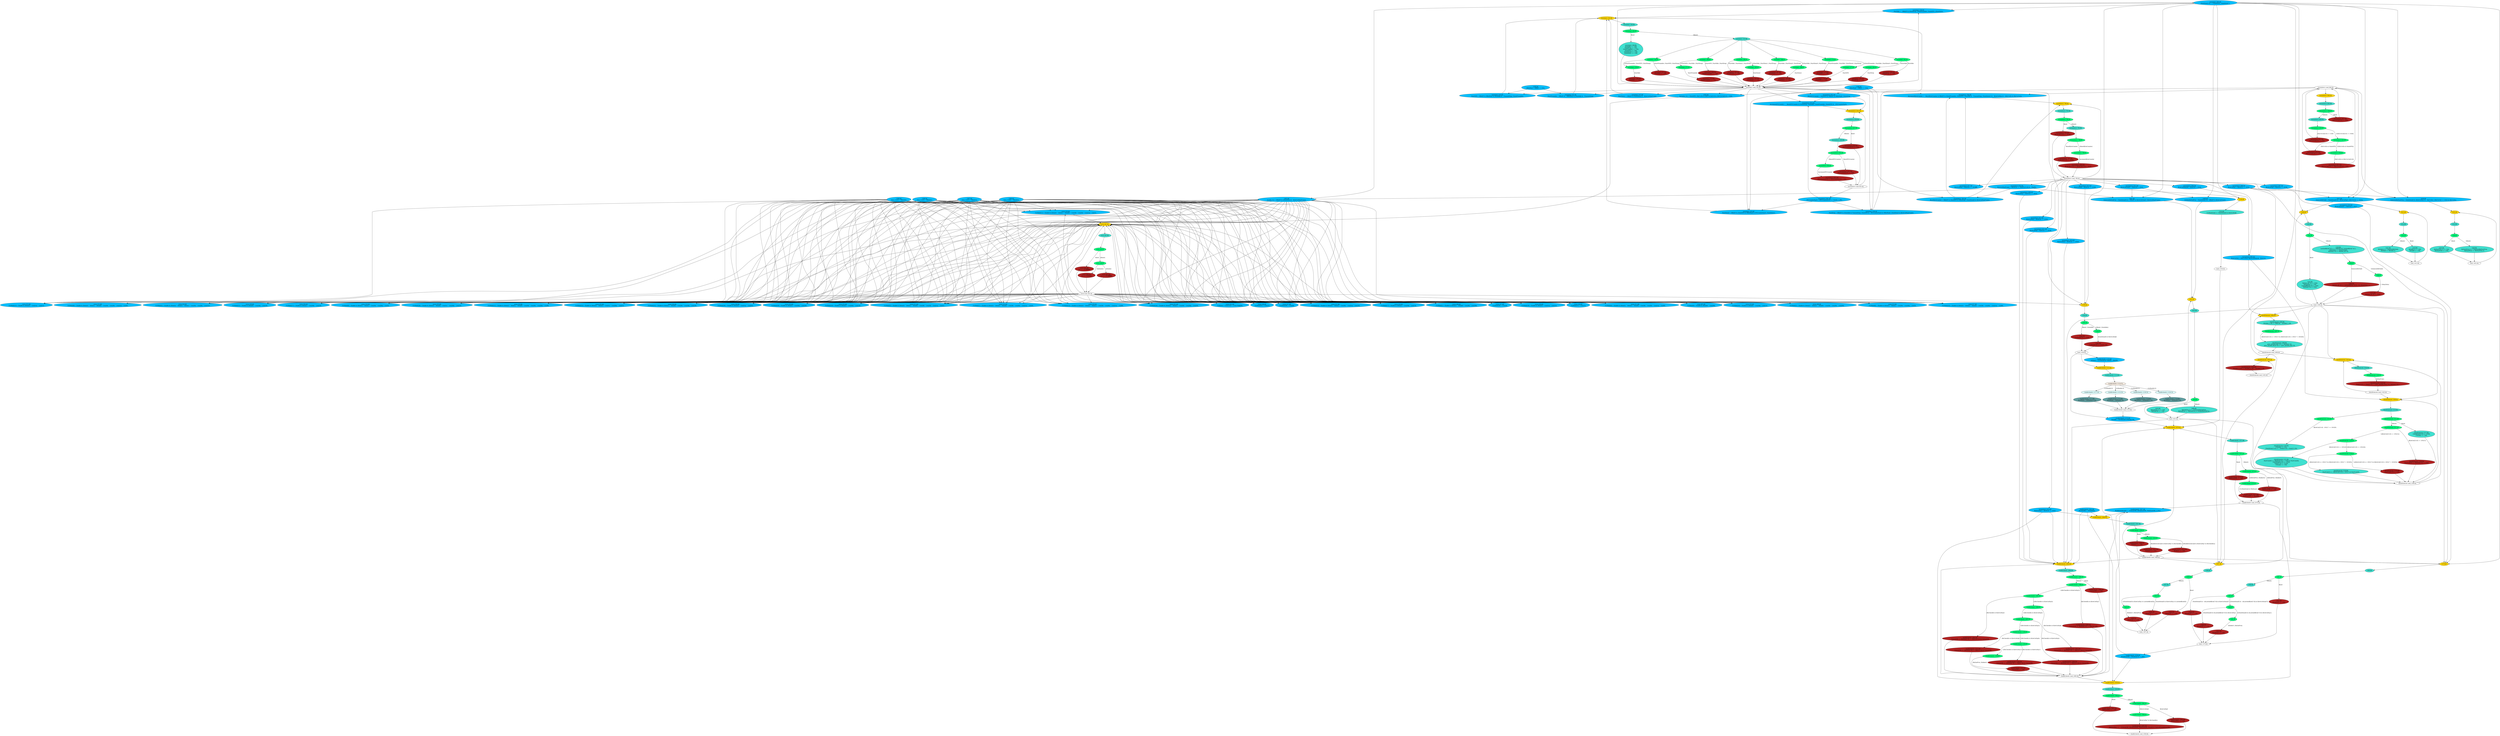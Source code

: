 strict digraph "compose( ,  )" {
	node [label="\N"];
	"crcrx.318:AS"	 [ast="<pyverilog.vparser.ast.Assign object at 0x7fb40f446110>",
		def_var="['CrcNext']",
		fillcolor=deepskyblue,
		label="crcrx.318:AS
CrcNext[11] = Enable & (Data[3] ^ Data[1] ^ Data[0] ^ Crc[28] ^ Crc[29] ^ Crc[31]) ^ Crc[7];",
		statements="[]",
		style=filled,
		typ=Assign,
		use_var="['Enable', 'Data', 'Data', 'Data', 'Crc', 'Crc', 'Crc', 'Crc']"];
	"crcrx.341:AL"	 [ast="<pyverilog.vparser.ast.Always object at 0x7fb40effabd0>",
		clk_sens=False,
		fillcolor=gold,
		label="crcrx.341:AL",
		sens="['Clk', 'Reset']",
		statements="[]",
		style=filled,
		typ=Always,
		use_var="['Initialize', 'Reset', 'CrcNext']"];
	"crcrx.318:AS" -> "crcrx.341:AL";
	"rxstatem1.583:IF"	 [ast="<pyverilog.vparser.ast.IfStatement object at 0x7fb40f326c50>",
		fillcolor=springgreen,
		label="rxstatem1.583:IF",
		statements="[]",
		style=filled,
		typ=IfStatement];
	"rxstatem1.584:NS"	 [ast="<pyverilog.vparser.ast.NonblockingSubstitution object at 0x7fb40f326d90>",
		fillcolor=firebrick,
		label="rxstatem1.584:NS
StateData0 <= 1'b1;",
		statements="[<pyverilog.vparser.ast.NonblockingSubstitution object at 0x7fb40f326d90>]",
		style=filled,
		typ=NonblockingSubstitution];
	"rxstatem1.583:IF" -> "rxstatem1.584:NS"	 [cond="['StartData0']",
		label=StartData0,
		lineno=583];
	"crcrx.331:AS"	 [ast="<pyverilog.vparser.ast.Assign object at 0x7fb40f0198d0>",
		def_var="['CrcNext']",
		fillcolor=deepskyblue,
		label="crcrx.331:AS
CrcNext[24] = Enable & (Data[2] ^ Data[1] ^ Crc[30] ^ Crc[29]) ^ Crc[20];",
		statements="[]",
		style=filled,
		typ=Assign,
		use_var="['Enable', 'Data', 'Data', 'Crc', 'Crc', 'Crc']"];
	"crcrx.331:AS" -> "crcrx.341:AL";
	"rxaddrcheck1.1046:AL"	 [ast="<pyverilog.vparser.ast.Always object at 0x7fb40f09b510>",
		clk_sens=True,
		fillcolor=gold,
		label="rxaddrcheck1.1046:AL",
		sens="['MRxClk', 'Reset']",
		statements="[]",
		style=filled,
		typ=Always,
		use_var="['Reset', 'ByteCntEq7', 'RxAddressInvalid', 'RxCheckEn']"];
	"rxaddrcheck1.1047:BL"	 [ast="<pyverilog.vparser.ast.Block object at 0x7fb40f09b550>",
		fillcolor=turquoise,
		label="rxaddrcheck1.1047:BL",
		statements="[]",
		style=filled,
		typ=Block];
	"rxaddrcheck1.1046:AL" -> "rxaddrcheck1.1047:BL"	 [cond="[]",
		lineno=None];
	"rxcounters1.850:IF"	 [ast="<pyverilog.vparser.ast.IfStatement object at 0x7fb40f07a7d0>",
		fillcolor=springgreen,
		label="rxcounters1.850:IF",
		statements="[]",
		style=filled,
		typ=IfStatement];
	"rxcounters1.851:NS"	 [ast="<pyverilog.vparser.ast.NonblockingSubstitution object at 0x7fb40f07a790>",
		fillcolor=firebrick,
		label="rxcounters1.851:NS
DlyCrcCnt[3:0] <= 4'h0;",
		statements="[<pyverilog.vparser.ast.NonblockingSubstitution object at 0x7fb40f07a790>]",
		style=filled,
		typ=NonblockingSubstitution];
	"rxcounters1.850:IF" -> "rxcounters1.851:NS"	 [cond="['DlyCrcCnt']",
		label="(DlyCrcCnt[3:0] == 4'h9)",
		lineno=850];
	"rxcounters1.853:IF"	 [ast="<pyverilog.vparser.ast.IfStatement object at 0x7fb40f07ab90>",
		fillcolor=springgreen,
		label="rxcounters1.853:IF",
		statements="[]",
		style=filled,
		typ=IfStatement];
	"rxcounters1.850:IF" -> "rxcounters1.853:IF"	 [cond="['DlyCrcCnt']",
		label="!((DlyCrcCnt[3:0] == 4'h9))",
		lineno=850];
	"1421:BL"	 [ast="<pyverilog.vparser.ast.Block object at 0x7fb43061c0d0>",
		fillcolor=turquoise,
		label="1421:BL
RxValid_d <= GenerateRxValid;
RxValid <= RxValid_d;",
		statements="[<pyverilog.vparser.ast.NonblockingSubstitution object at 0x7fb43061c110>, <pyverilog.vparser.ast.NonblockingSubstitution object \
at 0x7fb43061c250>]",
		style=filled,
		typ=Block];
	"Leaf_1413:AL"	 [def_var="['RxValid', 'RxValid_d']",
		label="Leaf_1413:AL"];
	"1421:BL" -> "Leaf_1413:AL"	 [cond="[]",
		lineno=None];
	"crcrx.342:BL"	 [ast="<pyverilog.vparser.ast.Block object at 0x7fb40effac10>",
		fillcolor=turquoise,
		label="crcrx.342:BL",
		statements="[]",
		style=filled,
		typ=Block];
	"crcrx.343:IF"	 [ast="<pyverilog.vparser.ast.IfStatement object at 0x7fb40effadd0>",
		fillcolor=springgreen,
		label="crcrx.343:IF",
		statements="[]",
		style=filled,
		typ=IfStatement];
	"crcrx.342:BL" -> "crcrx.343:IF"	 [cond="[]",
		lineno=None];
	"rxaddrcheck1.Leaf_1046:AL"	 [def_var="['RxAbort']",
		label="rxaddrcheck1.Leaf_1046:AL"];
	"rxaddrcheck1.1083:AL"	 [ast="<pyverilog.vparser.ast.Always object at 0x7fb40f094f90>",
		clk_sens=True,
		fillcolor=gold,
		label="rxaddrcheck1.1083:AL",
		sens="['MRxClk', 'Reset']",
		statements="[]",
		style=filled,
		typ=Always,
		use_var="['Reset', 'RxCheckEn', 'RxData', 'MAC', 'RxAbort', 'RxEndFrm', 'ByteCntEq5', 'ByteCntEq4', 'ByteCntEq7', 'ByteCntEq6', 'UnicastOK', '\
ByteCntEq3', 'ByteCntEq2']"];
	"rxaddrcheck1.Leaf_1046:AL" -> "rxaddrcheck1.1083:AL";
	"1397:AL"	 [ast="<pyverilog.vparser.ast.Always object at 0x7fb430611d10>",
		clk_sens=True,
		fillcolor=gold,
		label="1397:AL",
		sens="['MRxClk', 'Reset']",
		statements="[]",
		style=filled,
		typ=Always,
		use_var="['Reset', 'RxAbort', 'RxEndFrm', 'LatchedByte', 'ByteCntEq1', 'StateData']"];
	"rxaddrcheck1.Leaf_1046:AL" -> "1397:AL";
	"rxaddrcheck1.1070:AL"	 [ast="<pyverilog.vparser.ast.Always object at 0x7fb40f094710>",
		clk_sens=True,
		fillcolor=gold,
		label="rxaddrcheck1.1070:AL",
		sens="['MRxClk', 'Reset']",
		statements="[]",
		style=filled,
		typ=Always,
		use_var="['Reset', 'RxAbort', 'CrcHashGood', 'Multicast', 'RxEndFrm', 'HashBit']"];
	"rxaddrcheck1.Leaf_1046:AL" -> "rxaddrcheck1.1070:AL";
	"1379:AL"	 [ast="<pyverilog.vparser.ast.Always object at 0x7fb43060cdd0>",
		clk_sens=True,
		fillcolor=gold,
		label="1379:AL",
		sens="['MRxClk', 'Reset']",
		statements="[]",
		style=filled,
		typ=Always,
		use_var="['Reset', 'ByteCntSmall7', 'RxAbort', 'RxEndFrm', 'LatchedByte', 'ByteCntEq1', 'StateData']"];
	"rxaddrcheck1.Leaf_1046:AL" -> "1379:AL";
	"rxaddrcheck1.1060:IF"	 [ast="<pyverilog.vparser.ast.IfStatement object at 0x7fb40f09be10>",
		fillcolor=springgreen,
		label="rxaddrcheck1.1060:IF",
		statements="[]",
		style=filled,
		typ=IfStatement];
	"rxaddrcheck1.1061:NS"	 [ast="<pyverilog.vparser.ast.NonblockingSubstitution object at 0x7fb40f09be50>",
		fillcolor=firebrick,
		label="rxaddrcheck1.1061:NS
AddressMiss <= 1'b0;",
		statements="[<pyverilog.vparser.ast.NonblockingSubstitution object at 0x7fb40f09be50>]",
		style=filled,
		typ=NonblockingSubstitution];
	"rxaddrcheck1.1060:IF" -> "rxaddrcheck1.1061:NS"	 [cond="['Reset']",
		label=Reset,
		lineno=1060];
	"rxaddrcheck1.1062:IF"	 [ast="<pyverilog.vparser.ast.IfStatement object at 0x7fb40f0940d0>",
		fillcolor=springgreen,
		label="rxaddrcheck1.1062:IF",
		statements="[]",
		style=filled,
		typ=IfStatement];
	"rxaddrcheck1.1060:IF" -> "rxaddrcheck1.1062:IF"	 [cond="['Reset']",
		label="!(Reset)",
		lineno=1060];
	"rxcounters1.782:AS"	 [ast="<pyverilog.vparser.ast.Assign object at 0x7fb40f0a4650>",
		def_var="['ResetByteCounter']",
		fillcolor=deepskyblue,
		label="rxcounters1.782:AS
ResetByteCounter = MRxDV & (StateSFD & MRxDEqD | StateData[0] & ByteCntMaxFrame);",
		statements="[]",
		style=filled,
		typ=Assign,
		use_var="['MRxDV', 'StateSFD', 'MRxDEqD', 'StateData', 'ByteCntMaxFrame']"];
	"rxcounters1.784:AS"	 [ast="<pyverilog.vparser.ast.Assign object at 0x7fb40f0a4fd0>",
		def_var="['IncrementByteCounter']",
		fillcolor=deepskyblue,
		label="rxcounters1.784:AS
IncrementByteCounter = ~ResetByteCounter & MRxDV & (StatePreamble | StateSFD | StateIdle & ~Transmitting | StateData[\
1] & ~ByteCntMax & ~(DlyCrcEn & |DlyCrcCnt));",
		statements="[]",
		style=filled,
		typ=Assign,
		use_var="['ResetByteCounter', 'MRxDV', 'StatePreamble', 'StateSFD', 'StateIdle', 'Transmitting', 'StateData', 'ByteCntMax', 'DlyCrcEn', '\
DlyCrcCnt']"];
	"rxcounters1.782:AS" -> "rxcounters1.784:AS";
	"rxcounters1.790:AL"	 [ast="<pyverilog.vparser.ast.Always object at 0x7fb40f0b4150>",
		clk_sens=True,
		fillcolor=gold,
		label="rxcounters1.790:AL",
		sens="['MRxClk', 'Reset']",
		statements="[]",
		style=filled,
		typ=Always,
		use_var="['Reset', 'ResetByteCounter', 'ByteCnt', 'IncrementByteCounter']"];
	"rxcounters1.782:AS" -> "rxcounters1.790:AL";
	"rxcounters1.817:AS"	 [ast="<pyverilog.vparser.ast.Assign object at 0x7fb40f0872d0>",
		def_var="['ByteCntMax']",
		fillcolor=deepskyblue,
		label="rxcounters1.817:AS
ByteCntMax = ByteCnt == 16'hffff;",
		statements="[]",
		style=filled,
		typ=Assign,
		use_var="['ByteCnt']"];
	"rxcounters1.817:AS" -> "rxcounters1.784:AS";
	"checkSumcalc.1517:IF"	 [ast="<pyverilog.vparser.ast.IfStatement object at 0x7fb430634750>",
		fillcolor=springgreen,
		label="checkSumcalc.1517:IF",
		statements="[]",
		style=filled,
		typ=IfStatement];
	"checkSumcalc.1518:NS"	 [ast="<pyverilog.vparser.ast.NonblockingSubstitution object at 0x7fb430634710>",
		fillcolor=firebrick,
		label="checkSumcalc.1518:NS
StartCalc[0] <= RxData[7:0] == 8'h8;",
		statements="[<pyverilog.vparser.ast.NonblockingSubstitution object at 0x7fb430634710>]",
		style=filled,
		typ=NonblockingSubstitution];
	"checkSumcalc.1517:IF" -> "checkSumcalc.1518:NS"	 [cond="['ByteCnt']",
		label="(ByteCnt[15:0] == 16'h15)",
		lineno=1517];
	"checkSumcalc.1520:IF"	 [ast="<pyverilog.vparser.ast.IfStatement object at 0x7fb43063a350>",
		fillcolor=springgreen,
		label="checkSumcalc.1520:IF",
		statements="[]",
		style=filled,
		typ=IfStatement];
	"checkSumcalc.1517:IF" -> "checkSumcalc.1520:IF"	 [cond="['ByteCnt']",
		label="!((ByteCnt[15:0] == 16'h15))",
		lineno=1517];
	"crcrx.308:AS"	 [ast="<pyverilog.vparser.ast.Assign object at 0x7fb40f742a10>",
		def_var="['CrcNext']",
		fillcolor=deepskyblue,
		label="crcrx.308:AS
CrcNext[1] = Enable & (Data[1] ^ Data[0] ^ Crc[28] ^ Crc[29]);",
		statements="[]",
		style=filled,
		typ=Assign,
		use_var="['Enable', 'Data', 'Data', 'Crc', 'Crc']"];
	"crcrx.308:AS" -> "crcrx.341:AL";
	"crcrx.341:AL" -> "crcrx.342:BL"	 [cond="[]",
		lineno=None];
	"rxstatem1.529:AS"	 [ast="<pyverilog.vparser.ast.Assign object at 0x7fb40f331650>",
		def_var="['StartIdle']",
		fillcolor=deepskyblue,
		label="rxstatem1.529:AS
StartIdle = ~MRxDV & (StateDrop | StatePreamble | StateSFD | |StateData);",
		statements="[]",
		style=filled,
		typ=Assign,
		use_var="['MRxDV', 'StateDrop', 'StatePreamble', 'StateSFD', 'StateData']"];
	"rxstatem1.543:AL"	 [ast="<pyverilog.vparser.ast.Always object at 0x7fb40f321bd0>",
		clk_sens=True,
		fillcolor=gold,
		label="rxstatem1.543:AL",
		sens="['MRxClk', 'Reset']",
		statements="[]",
		style=filled,
		typ=Always,
		use_var="['Reset', 'StartSFD', 'StartPreamble', 'StartDrop', 'StartIdle', 'StartData0', 'StartData1']"];
	"rxstatem1.529:AS" -> "rxstatem1.543:AL";
	"1413:AL"	 [ast="<pyverilog.vparser.ast.Always object at 0x7fb430617bd0>",
		clk_sens=True,
		fillcolor=gold,
		label="1413:AL",
		sens="['MRxClk', 'Reset']",
		statements="[]",
		style=filled,
		typ=Always,
		use_var="['Reset', 'RxValid_d', 'GenerateRxValid']"];
	"Leaf_1413:AL" -> "1413:AL";
	"1405:IF"	 [ast="<pyverilog.vparser.ast.IfStatement object at 0x7fb4306175d0>",
		fillcolor=springgreen,
		label="1405:IF",
		statements="[]",
		style=filled,
		typ=IfStatement];
	"1406:NS"	 [ast="<pyverilog.vparser.ast.NonblockingSubstitution object at 0x7fb430617710>",
		fillcolor=firebrick,
		label="1406:NS
Multicast <= 1'b0;",
		statements="[<pyverilog.vparser.ast.NonblockingSubstitution object at 0x7fb430617710>]",
		style=filled,
		typ=NonblockingSubstitution];
	"1405:IF" -> "1406:NS"	 [cond="['RxAbort', 'RxEndFrm']",
		label="(RxAbort | RxEndFrm)",
		lineno=1405];
	"rxcounters1.856:IF"	 [ast="<pyverilog.vparser.ast.IfStatement object at 0x7fb40f07af90>",
		fillcolor=springgreen,
		label="rxcounters1.856:IF",
		statements="[]",
		style=filled,
		typ=IfStatement];
	"rxcounters1.857:NS"	 [ast="<pyverilog.vparser.ast.NonblockingSubstitution object at 0x7fb40f0aa190>",
		fillcolor=firebrick,
		label="rxcounters1.857:NS
DlyCrcCnt[3:0] <= DlyCrcCnt[3:0] + 4'd1;",
		statements="[<pyverilog.vparser.ast.NonblockingSubstitution object at 0x7fb40f0aa190>]",
		style=filled,
		typ=NonblockingSubstitution];
	"rxcounters1.856:IF" -> "rxcounters1.857:NS"	 [cond="['DlyCrcEn', 'DlyCrcCnt']",
		label="(DlyCrcEn & |DlyCrcCnt[3:0])",
		lineno=856];
	"rxaddrcheck1.1116:CA"	 [ast="<pyverilog.vparser.ast.Case object at 0x7fb40eb9f990>",
		fillcolor=lightcyan,
		label="rxaddrcheck1.1116:CA",
		statements="[]",
		style=filled,
		typ=Case];
	"rxaddrcheck1.1116:BS"	 [ast="<pyverilog.vparser.ast.BlockingSubstitution object at 0x7fb40eb9fb10>",
		fillcolor=cadetblue,
		label="rxaddrcheck1.1116:BS
ByteHash = IntHash[15:8];",
		statements="[<pyverilog.vparser.ast.BlockingSubstitution object at 0x7fb40eb9fb10>]",
		style=filled,
		typ=BlockingSubstitution];
	"rxaddrcheck1.1116:CA" -> "rxaddrcheck1.1116:BS"	 [cond="[]",
		lineno=None];
	"rxcounters1.821:AS"	 [ast="<pyverilog.vparser.ast.Assign object at 0x7fb40f087850>",
		def_var="['ResetIFGCounter']",
		fillcolor=deepskyblue,
		label="rxcounters1.821:AS
ResetIFGCounter = StateSFD & MRxDV & MRxDEqD | StateDrop;",
		statements="[]",
		style=filled,
		typ=Assign,
		use_var="['StateSFD', 'MRxDV', 'MRxDEqD', 'StateDrop']"];
	"rxcounters1.823:AS"	 [ast="<pyverilog.vparser.ast.Assign object at 0x7fb40f087dd0>",
		def_var="['IncrementIFGCounter']",
		fillcolor=deepskyblue,
		label="rxcounters1.823:AS
IncrementIFGCounter = ~ResetIFGCounter & (StateDrop | StateIdle | StatePreamble | StateSFD) & ~IFGCounterEq24;",
		statements="[]",
		style=filled,
		typ=Assign,
		use_var="['ResetIFGCounter', 'StateDrop', 'StateIdle', 'StatePreamble', 'StateSFD', 'IFGCounterEq24']"];
	"rxcounters1.821:AS" -> "rxcounters1.823:AS";
	"rxcounters1.825:AL"	 [ast="<pyverilog.vparser.ast.Always object at 0x7fb40f09d150>",
		clk_sens=True,
		fillcolor=gold,
		label="rxcounters1.825:AL",
		sens="['MRxClk', 'Reset']",
		statements="[]",
		style=filled,
		typ=Always,
		use_var="['Reset', 'ResetIFGCounter', 'IncrementIFGCounter', 'IFGCounter']"];
	"rxcounters1.821:AS" -> "rxcounters1.825:AL";
	"rxaddrcheck1.1095:NS"	 [ast="<pyverilog.vparser.ast.NonblockingSubstitution object at 0x7fb40ebb3190>",
		fillcolor=firebrick,
		label="rxaddrcheck1.1095:NS
UnicastOK <= (RxData[7:0] == MAC[31:24]) & UnicastOK;",
		statements="[<pyverilog.vparser.ast.NonblockingSubstitution object at 0x7fb40ebb3190>]",
		style=filled,
		typ=NonblockingSubstitution];
	"rxaddrcheck1.Leaf_1083:AL"	 [def_var="['UnicastOK']",
		label="rxaddrcheck1.Leaf_1083:AL"];
	"rxaddrcheck1.1095:NS" -> "rxaddrcheck1.Leaf_1083:AL"	 [cond="[]",
		lineno=None];
	"rxaddrcheck1.1117:CA"	 [ast="<pyverilog.vparser.ast.Case object at 0x7fb40eb9fc10>",
		fillcolor=lightcyan,
		label="rxaddrcheck1.1117:CA",
		statements="[]",
		style=filled,
		typ=Case];
	"rxaddrcheck1.1117:BS"	 [ast="<pyverilog.vparser.ast.BlockingSubstitution object at 0x7fb40eb9fd90>",
		fillcolor=cadetblue,
		label="rxaddrcheck1.1117:BS
ByteHash = IntHash[23:16];",
		statements="[<pyverilog.vparser.ast.BlockingSubstitution object at 0x7fb40eb9fd90>]",
		style=filled,
		typ=BlockingSubstitution];
	"rxaddrcheck1.1117:CA" -> "rxaddrcheck1.1117:BS"	 [cond="[]",
		lineno=None];
	"rxaddrcheck1.1106:IF"	 [ast="<pyverilog.vparser.ast.IfStatement object at 0x7fb40eb9f410>",
		fillcolor=springgreen,
		label="rxaddrcheck1.1106:IF",
		statements="[]",
		style=filled,
		typ=IfStatement];
	"rxaddrcheck1.1107:NS"	 [ast="<pyverilog.vparser.ast.NonblockingSubstitution object at 0x7fb40eb9f550>",
		fillcolor=firebrick,
		label="rxaddrcheck1.1107:NS
UnicastOK <= 1'b0;",
		statements="[<pyverilog.vparser.ast.NonblockingSubstitution object at 0x7fb40eb9f550>]",
		style=filled,
		typ=NonblockingSubstitution];
	"rxaddrcheck1.1106:IF" -> "rxaddrcheck1.1107:NS"	 [cond="['RxEndFrm', 'RxAbort']",
		label="(RxEndFrm | RxAbort)",
		lineno=1106];
	"rxaddrcheck1.Leaf_1112:AL"	 [def_var="['ByteHash']",
		label="rxaddrcheck1.Leaf_1112:AL"];
	"rxaddrcheck1.1116:BS" -> "rxaddrcheck1.Leaf_1112:AL"	 [cond="[]",
		lineno=None];
	"rxstatem1.555:BL"	 [ast="<pyverilog.vparser.ast.Block object at 0x7fb40f326e10>",
		fillcolor=turquoise,
		label="rxstatem1.555:BL",
		statements="[]",
		style=filled,
		typ=Block];
	"rxstatem1.580:IF"	 [ast="<pyverilog.vparser.ast.IfStatement object at 0x7fb40f326b50>",
		fillcolor=springgreen,
		label="rxstatem1.580:IF",
		statements="[]",
		style=filled,
		typ=IfStatement];
	"rxstatem1.555:BL" -> "rxstatem1.580:IF"	 [cond="[]",
		lineno=None];
	"rxstatem1.586:IF"	 [ast="<pyverilog.vparser.ast.IfStatement object at 0x7fb40f326fd0>",
		fillcolor=springgreen,
		label="rxstatem1.586:IF",
		statements="[]",
		style=filled,
		typ=IfStatement];
	"rxstatem1.555:BL" -> "rxstatem1.586:IF"	 [cond="[]",
		lineno=None];
	"rxstatem1.574:IF"	 [ast="<pyverilog.vparser.ast.IfStatement object at 0x7fb40f3266d0>",
		fillcolor=springgreen,
		label="rxstatem1.574:IF",
		statements="[]",
		style=filled,
		typ=IfStatement];
	"rxstatem1.555:BL" -> "rxstatem1.574:IF"	 [cond="[]",
		lineno=None];
	"rxstatem1.562:IF"	 [ast="<pyverilog.vparser.ast.IfStatement object at 0x7fb40f32bc10>",
		fillcolor=springgreen,
		label="rxstatem1.562:IF",
		statements="[]",
		style=filled,
		typ=IfStatement];
	"rxstatem1.555:BL" -> "rxstatem1.562:IF"	 [cond="[]",
		lineno=None];
	"rxstatem1.556:IF"	 [ast="<pyverilog.vparser.ast.IfStatement object at 0x7fb40f32b890>",
		fillcolor=springgreen,
		label="rxstatem1.556:IF",
		statements="[]",
		style=filled,
		typ=IfStatement];
	"rxstatem1.555:BL" -> "rxstatem1.556:IF"	 [cond="[]",
		lineno=None];
	"rxstatem1.568:IF"	 [ast="<pyverilog.vparser.ast.IfStatement object at 0x7fb40f326110>",
		fillcolor=springgreen,
		label="rxstatem1.568:IF",
		statements="[]",
		style=filled,
		typ=IfStatement];
	"rxstatem1.555:BL" -> "rxstatem1.568:IF"	 [cond="[]",
		lineno=None];
	"rxcounters1.Leaf_844:AL"	 [def_var="['DlyCrcCnt']",
		label="rxcounters1.Leaf_844:AL"];
	"rxcounters1.851:NS" -> "rxcounters1.Leaf_844:AL"	 [cond="[]",
		lineno=None];
	"1334:AL"	 [ast="<pyverilog.vparser.ast.Always object at 0x7fb4306014d0>",
		clk_sens=True,
		fillcolor=gold,
		label="1334:AL",
		sens="['MRxClk']",
		statements="[]",
		style=filled,
		typ=Always,
		use_var="['ByteCntEq6', 'StateData']"];
	"1335:BL"	 [ast="<pyverilog.vparser.ast.Block object at 0x7fb430601650>",
		fillcolor=turquoise,
		label="1335:BL
CrcHashGood <= StateData[0] & ByteCntEq6;",
		statements="[<pyverilog.vparser.ast.NonblockingSubstitution object at 0x7fb430601690>]",
		style=filled,
		typ=Block];
	"1334:AL" -> "1335:BL"	 [cond="[]",
		lineno=None];
	"rxstatem1.533:AS"	 [ast="<pyverilog.vparser.ast.Assign object at 0x7fb40f331d90>",
		def_var="['StartSFD']",
		fillcolor=deepskyblue,
		label="rxstatem1.533:AS
StartSFD = MRxDV & MRxDEq5 & (StateIdle & ~Transmitting | StatePreamble);",
		statements="[]",
		style=filled,
		typ=Assign,
		use_var="['MRxDV', 'MRxDEq5', 'StateIdle', 'Transmitting', 'StatePreamble']"];
	"rxstatem1.533:AS" -> "rxstatem1.543:AL";
	"checkSumcalc.1529:BL"	 [ast="<pyverilog.vparser.ast.Block object at 0x7fb43063a910>",
		fillcolor=turquoise,
		label="checkSumcalc.1529:BL
StartCalc[1] <= (ByteCnt[15:0] > 16'h17) & StartCalc[0];",
		statements="[<pyverilog.vparser.ast.NonblockingSubstitution object at 0x7fb43063ac90>]",
		style=filled,
		typ=Block];
	"checkSumcalc.Leaf_1509:AL"	 [def_var="['CSready', 'CheckSum', 'StartCalc', 'Sum']",
		label="checkSumcalc.Leaf_1509:AL"];
	"checkSumcalc.1529:BL" -> "checkSumcalc.Leaf_1509:AL"	 [cond="[]",
		lineno=None];
	"rxstatem1.537:AS"	 [ast="<pyverilog.vparser.ast.Assign object at 0x7fb40f321410>",
		def_var="['StartData1']",
		fillcolor=deepskyblue,
		label="rxstatem1.537:AS
StartData1 = MRxDV & StateData0 & ~ByteCntMaxFrame;",
		statements="[]",
		style=filled,
		typ=Assign,
		use_var="['MRxDV', 'StateData0', 'ByteCntMaxFrame']"];
	"rxstatem1.537:AS" -> "rxstatem1.543:AL";
	"crcrx.317:AS"	 [ast="<pyverilog.vparser.ast.Assign object at 0x7fb40f444810>",
		def_var="['CrcNext']",
		fillcolor=deepskyblue,
		label="crcrx.317:AS
CrcNext[10] = Enable & (Data[3] ^ Data[2] ^ Data[0] ^ Crc[28] ^ Crc[30] ^ Crc[31]) ^ Crc[6];",
		statements="[]",
		style=filled,
		typ=Assign,
		use_var="['Enable', 'Data', 'Data', 'Data', 'Crc', 'Crc', 'Crc', 'Crc']"];
	"crcrx.317:AS" -> "crcrx.341:AL";
	"rxaddrcheck1.1118:BS"	 [ast="<pyverilog.vparser.ast.BlockingSubstitution object at 0x7fb40eba5090>",
		fillcolor=cadetblue,
		label="rxaddrcheck1.1118:BS
ByteHash = IntHash[31:24];",
		statements="[<pyverilog.vparser.ast.BlockingSubstitution object at 0x7fb40eba5090>]",
		style=filled,
		typ=BlockingSubstitution];
	"rxaddrcheck1.1118:BS" -> "rxaddrcheck1.Leaf_1112:AL"	 [cond="[]",
		lineno=None];
	"1208:AS"	 [ast="<pyverilog.vparser.ast.Assign object at 0x7fb40eb86310>",
		def_var="['MRxDEqD']",
		fillcolor=deepskyblue,
		label="1208:AS
MRxDEqD = MRxD == 4'hd;",
		statements="[]",
		style=filled,
		typ=Assign,
		use_var="['MRxD']"];
	"1208:AS" -> "rxcounters1.782:AS";
	"1208:AS" -> "rxcounters1.821:AS";
	"rxstatem1.535:AS"	 [ast="<pyverilog.vparser.ast.Assign object at 0x7fb40f321150>",
		def_var="['StartData0']",
		fillcolor=deepskyblue,
		label="rxstatem1.535:AS
StartData0 = MRxDV & (StateSFD & MRxDEqD & IFGCounterEq24 | StateData1);",
		statements="[]",
		style=filled,
		typ=Assign,
		use_var="['MRxDV', 'StateSFD', 'MRxDEqD', 'IFGCounterEq24', 'StateData1']"];
	"1208:AS" -> "rxstatem1.535:AS";
	"rxstatem1.539:AS"	 [ast="<pyverilog.vparser.ast.Assign object at 0x7fb40f321990>",
		def_var="['StartDrop']",
		fillcolor=deepskyblue,
		label="rxstatem1.539:AS
StartDrop = MRxDV & (StateIdle & Transmitting | StateSFD & ~IFGCounterEq24 & MRxDEqD | StateData0 & ByteCntMaxFrame);",
		statements="[]",
		style=filled,
		typ=Assign,
		use_var="['MRxDV', 'StateIdle', 'Transmitting', 'StateSFD', 'IFGCounterEq24', 'MRxDEqD', 'StateData0', 'ByteCntMaxFrame']"];
	"1208:AS" -> "rxstatem1.539:AS";
	"rxcounters1.808:AS"	 [ast="<pyverilog.vparser.ast.Assign object at 0x7fb40f0a7250>",
		def_var="['ByteCntEq1']",
		fillcolor=deepskyblue,
		label="rxcounters1.808:AS
ByteCntEq1 = ByteCnt == 16'd1;",
		statements="[]",
		style=filled,
		typ=Assign,
		use_var="['ByteCnt']"];
	"1428:AS"	 [ast="<pyverilog.vparser.ast.Assign object at 0x7fb43061c690>",
		def_var="['GenerateRxStartFrm']",
		fillcolor=deepskyblue,
		label="1428:AS
GenerateRxStartFrm = StateData[0] & (ByteCntEq1 & ~DlyCrcEn | (DlyCrcCnt == 4'h3) & DlyCrcEn);",
		statements="[]",
		style=filled,
		typ=Assign,
		use_var="['StateData', 'ByteCntEq1', 'DlyCrcEn', 'DlyCrcCnt', 'DlyCrcEn']"];
	"rxcounters1.808:AS" -> "1428:AS";
	"rxcounters1.808:AS" -> "1397:AL";
	"rxcounters1.808:AS" -> "1379:AL";
	"rxaddrcheck1.1091:IF"	 [ast="<pyverilog.vparser.ast.IfStatement object at 0x7fb40eb91a90>",
		fillcolor=springgreen,
		label="rxaddrcheck1.1091:IF",
		statements="[]",
		style=filled,
		typ=IfStatement];
	"rxaddrcheck1.1094:IF"	 [ast="<pyverilog.vparser.ast.IfStatement object at 0x7fb40ebb3050>",
		fillcolor=springgreen,
		label="rxaddrcheck1.1094:IF",
		statements="[]",
		style=filled,
		typ=IfStatement];
	"rxaddrcheck1.1091:IF" -> "rxaddrcheck1.1094:IF"	 [cond="['RxCheckEn', 'ByteCntEq3']",
		label="!((RxCheckEn & ByteCntEq3))",
		lineno=1091];
	"rxaddrcheck1.1092:NS"	 [ast="<pyverilog.vparser.ast.NonblockingSubstitution object at 0x7fb40eb91bd0>",
		fillcolor=firebrick,
		label="rxaddrcheck1.1092:NS
UnicastOK <= (RxData[7:0] == MAC[39:32]) & UnicastOK;",
		statements="[<pyverilog.vparser.ast.NonblockingSubstitution object at 0x7fb40eb91bd0>]",
		style=filled,
		typ=NonblockingSubstitution];
	"rxaddrcheck1.1091:IF" -> "rxaddrcheck1.1092:NS"	 [cond="['RxCheckEn', 'ByteCntEq3']",
		label="(RxCheckEn & ByteCntEq3)",
		lineno=1091];
	"rxstatem1.577:IF"	 [ast="<pyverilog.vparser.ast.IfStatement object at 0x7fb40f3267d0>",
		fillcolor=springgreen,
		label="rxstatem1.577:IF",
		statements="[]",
		style=filled,
		typ=IfStatement];
	"rxstatem1.578:NS"	 [ast="<pyverilog.vparser.ast.NonblockingSubstitution object at 0x7fb40f326910>",
		fillcolor=firebrick,
		label="rxstatem1.578:NS
StateSFD <= 1'b1;",
		statements="[<pyverilog.vparser.ast.NonblockingSubstitution object at 0x7fb40f326910>]",
		style=filled,
		typ=NonblockingSubstitution];
	"rxstatem1.577:IF" -> "rxstatem1.578:NS"	 [cond="['StartSFD']",
		label=StartSFD,
		lineno=577];
	"rxcounters1.830:BL"	 [ast="<pyverilog.vparser.ast.Block object at 0x7fb40f09d450>",
		fillcolor=turquoise,
		label="rxcounters1.830:BL",
		statements="[]",
		style=filled,
		typ=Block];
	"rxcounters1.831:IF"	 [ast="<pyverilog.vparser.ast.IfStatement object at 0x7fb40f09d790>",
		fillcolor=springgreen,
		label="rxcounters1.831:IF",
		statements="[]",
		style=filled,
		typ=IfStatement];
	"rxcounters1.830:BL" -> "rxcounters1.831:IF"	 [cond="[]",
		lineno=None];
	"checkSumcalc.1543:AL"	 [ast="<pyverilog.vparser.ast.Always object at 0x7fb4305bf690>",
		clk_sens=False,
		fillcolor=gold,
		label="checkSumcalc.1543:AL",
		sens="['Divided_4_clk']",
		statements="[]",
		style=filled,
		typ=Always,
		use_var="['RxData', 'prev_latched_Rx1', 'StartCalc', 'Sum']"];
	"checkSumcalc.1544:BL"	 [ast="<pyverilog.vparser.ast.Block object at 0x7fb4305bf710>",
		fillcolor=turquoise,
		label="checkSumcalc.1544:BL",
		statements="[]",
		style=filled,
		typ=Block];
	"checkSumcalc.1543:AL" -> "checkSumcalc.1544:BL"	 [cond="[]",
		lineno=None];
	"1209:AS"	 [ast="<pyverilog.vparser.ast.Assign object at 0x7fb40eb864d0>",
		def_var="['MRxDEq5']",
		fillcolor=deepskyblue,
		label="1209:AS
MRxDEq5 = MRxD == 4'h5;",
		statements="[]",
		style=filled,
		typ=Assign,
		use_var="['MRxD']"];
	"1209:AS" -> "rxstatem1.533:AS";
	"rxstatem1.531:AS"	 [ast="<pyverilog.vparser.ast.Assign object at 0x7fb40f331950>",
		def_var="['StartPreamble']",
		fillcolor=deepskyblue,
		label="rxstatem1.531:AS
StartPreamble = MRxDV & ~MRxDEq5 & (StateIdle & ~Transmitting);",
		statements="[]",
		style=filled,
		typ=Assign,
		use_var="['MRxDV', 'MRxDEq5', 'StateIdle', 'Transmitting']"];
	"1209:AS" -> "rxstatem1.531:AS";
	"1402:BL"	 [ast="<pyverilog.vparser.ast.Block object at 0x7fb430611fd0>",
		fillcolor=turquoise,
		label="1402:BL",
		statements="[]",
		style=filled,
		typ=Block];
	"1403:IF"	 [ast="<pyverilog.vparser.ast.IfStatement object at 0x7fb4306173d0>",
		fillcolor=springgreen,
		label="1403:IF",
		statements="[]",
		style=filled,
		typ=IfStatement];
	"1402:BL" -> "1403:IF"	 [cond="[]",
		lineno=None];
	"rxaddrcheck1.1053:NS"	 [ast="<pyverilog.vparser.ast.NonblockingSubstitution object at 0x7fb40f09bbd0>",
		fillcolor=firebrick,
		label="rxaddrcheck1.1053:NS
RxAbort <= 1'b0;",
		statements="[<pyverilog.vparser.ast.NonblockingSubstitution object at 0x7fb40f09bbd0>]",
		style=filled,
		typ=NonblockingSubstitution];
	"rxaddrcheck1.1053:NS" -> "rxaddrcheck1.Leaf_1046:AL"	 [cond="[]",
		lineno=None];
	"rxaddrcheck1.1085:IF"	 [ast="<pyverilog.vparser.ast.IfStatement object at 0x7fb40eb91190>",
		fillcolor=springgreen,
		label="rxaddrcheck1.1085:IF",
		statements="[]",
		style=filled,
		typ=IfStatement];
	"rxaddrcheck1.1086:NS"	 [ast="<pyverilog.vparser.ast.NonblockingSubstitution object at 0x7fb40eb91150>",
		fillcolor=firebrick,
		label="rxaddrcheck1.1086:NS
UnicastOK <= 1'b0;",
		statements="[<pyverilog.vparser.ast.NonblockingSubstitution object at 0x7fb40eb91150>]",
		style=filled,
		typ=NonblockingSubstitution];
	"rxaddrcheck1.1085:IF" -> "rxaddrcheck1.1086:NS"	 [cond="['Reset']",
		label=Reset,
		lineno=1085];
	"rxaddrcheck1.1088:IF"	 [ast="<pyverilog.vparser.ast.IfStatement object at 0x7fb40eb91650>",
		fillcolor=springgreen,
		label="rxaddrcheck1.1088:IF",
		statements="[]",
		style=filled,
		typ=IfStatement];
	"rxaddrcheck1.1085:IF" -> "rxaddrcheck1.1088:IF"	 [cond="['Reset']",
		label="!(Reset)",
		lineno=1085];
	"1364:IF"	 [ast="<pyverilog.vparser.ast.IfStatement object at 0x7fb43060c650>",
		fillcolor=springgreen,
		label="1364:IF",
		statements="[]",
		style=filled,
		typ=IfStatement];
	"1366:NS"	 [ast="<pyverilog.vparser.ast.NonblockingSubstitution object at 0x7fb43060c690>",
		fillcolor=firebrick,
		label="1366:NS
RxData_d[7:0] <= LatchedByte[7:0] & { 8{ |StateData } };",
		statements="[<pyverilog.vparser.ast.NonblockingSubstitution object at 0x7fb43060c690>]",
		style=filled,
		typ=NonblockingSubstitution];
	"1364:IF" -> "1366:NS"	 [cond="['GenerateRxValid']",
		label=GenerateRxValid,
		lineno=1364];
	"1368:IF"	 [ast="<pyverilog.vparser.ast.IfStatement object at 0x7fb43060c990>",
		fillcolor=springgreen,
		label="1368:IF",
		statements="[]",
		style=filled,
		typ=IfStatement];
	"1364:IF" -> "1368:IF"	 [cond="['GenerateRxValid']",
		label="!(GenerateRxValid)",
		lineno=1364];
	"Leaf_1349:AL"	 [def_var="['LatchedByte', 'RxData', 'RxData_d', 'DelayData']",
		label="Leaf_1349:AL"];
	"Leaf_1349:AL" -> "checkSumcalc.1543:AL";
	"1349:AL"	 [ast="<pyverilog.vparser.ast.Always object at 0x7fb4306072d0>",
		clk_sens=True,
		fillcolor=gold,
		label="1349:AL",
		sens="['MRxClk', 'Reset']",
		statements="[]",
		style=filled,
		typ=Always,
		use_var="['Reset', 'RxData_d', 'DelayData', 'GenerateRxValid', 'MRxD', 'LatchedByte', 'StateData']"];
	"Leaf_1349:AL" -> "1349:AL";
	"Leaf_1349:AL" -> "rxaddrcheck1.1083:AL";
	"Leaf_1349:AL" -> "1397:AL";
	"checkSumcalc.1494:AL"	 [ast="<pyverilog.vparser.ast.Always object at 0x7fb43062aa90>",
		clk_sens=True,
		fillcolor=gold,
		label="checkSumcalc.1494:AL",
		sens="['MRxClk']",
		statements="[]",
		style=filled,
		typ=Always,
		use_var="['RxData', 'Divided_2_clk', 'prev_latched_Rx', 'ByteCnt', 'MRxClk']"];
	"Leaf_1349:AL" -> "checkSumcalc.1494:AL";
	"Leaf_1349:AL" -> "1379:AL";
	"checkSumcalc.1509:AL"	 [ast="<pyverilog.vparser.ast.Always object at 0x7fb43062fdd0>",
		clk_sens=False,
		fillcolor=gold,
		label="checkSumcalc.1509:AL",
		sens="['Divided_2_clk', 'Reset']",
		statements="[]",
		style=filled,
		typ=Always,
		use_var="['Reset', 'RxData', 'StartCalc', 'ByteCnt', 'Sum']"];
	"Leaf_1349:AL" -> "checkSumcalc.1509:AL";
	"rxaddrcheck1.1051:NS"	 [ast="<pyverilog.vparser.ast.NonblockingSubstitution object at 0x7fb40f09ba50>",
		fillcolor=firebrick,
		label="rxaddrcheck1.1051:NS
RxAbort <= 1'b1;",
		statements="[<pyverilog.vparser.ast.NonblockingSubstitution object at 0x7fb40f09ba50>]",
		style=filled,
		typ=NonblockingSubstitution];
	"rxaddrcheck1.1051:NS" -> "rxaddrcheck1.Leaf_1046:AL"	 [cond="[]",
		lineno=None];
	"rxstatem1.572:NS"	 [ast="<pyverilog.vparser.ast.NonblockingSubstitution object at 0x7fb40f3263d0>",
		fillcolor=firebrick,
		label="rxstatem1.572:NS
StatePreamble <= 1'b1;",
		statements="[<pyverilog.vparser.ast.NonblockingSubstitution object at 0x7fb40f3263d0>]",
		style=filled,
		typ=NonblockingSubstitution];
	"rxstatem1.Leaf_543:AL"	 [def_var="['StateSFD', 'StateIdle', 'StateDrop', 'StatePreamble', 'StateData1', 'StateData0']",
		label="rxstatem1.Leaf_543:AL"];
	"rxstatem1.572:NS" -> "rxstatem1.Leaf_543:AL"	 [cond="[]",
		lineno=None];
	"rxstatem1.575:NS"	 [ast="<pyverilog.vparser.ast.NonblockingSubstitution object at 0x7fb40f326690>",
		fillcolor=firebrick,
		label="rxstatem1.575:NS
StateSFD <= 1'b0;",
		statements="[<pyverilog.vparser.ast.NonblockingSubstitution object at 0x7fb40f326690>]",
		style=filled,
		typ=NonblockingSubstitution];
	"rxstatem1.575:NS" -> "rxstatem1.Leaf_543:AL"	 [cond="[]",
		lineno=None];
	"1345:NS"	 [ast="<pyverilog.vparser.ast.NonblockingSubstitution object at 0x7fb4306070d0>",
		fillcolor=firebrick,
		label="1345:NS
CrcHash[5:0] <= Crc[31:26];",
		statements="[<pyverilog.vparser.ast.NonblockingSubstitution object at 0x7fb4306070d0>]",
		style=filled,
		typ=NonblockingSubstitution];
	"Leaf_1339:AL"	 [def_var="['CrcHash']",
		label="Leaf_1339:AL"];
	"1345:NS" -> "Leaf_1339:AL"	 [cond="[]",
		lineno=None];
	"checkSumcalc.1511:IF"	 [ast="<pyverilog.vparser.ast.IfStatement object at 0x7fb430634190>",
		fillcolor=springgreen,
		label="checkSumcalc.1511:IF",
		statements="[]",
		style=filled,
		typ=IfStatement];
	"checkSumcalc.1511:IF" -> "checkSumcalc.1517:IF"	 [cond="['Reset']",
		label="!(Reset)",
		lineno=1511];
	"checkSumcalc.1512:BL"	 [ast="<pyverilog.vparser.ast.Block object at 0x7fb430634050>",
		fillcolor=turquoise,
		label="checkSumcalc.1512:BL
CheckSum[15:0] <= 16'd0;
CSready <= 1'd0;",
		statements="[<pyverilog.vparser.ast.NonblockingSubstitution object at 0x7fb430634090>, <pyverilog.vparser.ast.NonblockingSubstitution object \
at 0x7fb4306341d0>]",
		style=filled,
		typ=Block];
	"checkSumcalc.1511:IF" -> "checkSumcalc.1512:BL"	 [cond="['Reset']",
		label=Reset,
		lineno=1511];
	"rxstatem1.589:IF"	 [ast="<pyverilog.vparser.ast.IfStatement object at 0x7fb40f323110>",
		fillcolor=springgreen,
		label="rxstatem1.589:IF",
		statements="[]",
		style=filled,
		typ=IfStatement];
	"rxstatem1.590:NS"	 [ast="<pyverilog.vparser.ast.NonblockingSubstitution object at 0x7fb40f323250>",
		fillcolor=firebrick,
		label="rxstatem1.590:NS
StateData1 <= 1'b1;",
		statements="[<pyverilog.vparser.ast.NonblockingSubstitution object at 0x7fb40f323250>]",
		style=filled,
		typ=NonblockingSubstitution];
	"rxstatem1.589:IF" -> "rxstatem1.590:NS"	 [cond="['StartData1']",
		label=StartData1,
		lineno=589];
	"1399:IF"	 [ast="<pyverilog.vparser.ast.IfStatement object at 0x7fb430611f50>",
		fillcolor=springgreen,
		label="1399:IF",
		statements="[]",
		style=filled,
		typ=IfStatement];
	"1399:IF" -> "1402:BL"	 [cond="['Reset']",
		label="!(Reset)",
		lineno=1399];
	"1400:NS"	 [ast="<pyverilog.vparser.ast.NonblockingSubstitution object at 0x7fb430611f10>",
		fillcolor=firebrick,
		label="1400:NS
Multicast <= 1'b0;",
		statements="[<pyverilog.vparser.ast.NonblockingSubstitution object at 0x7fb430611f10>]",
		style=filled,
		typ=NonblockingSubstitution];
	"1399:IF" -> "1400:NS"	 [cond="['Reset']",
		label=Reset,
		lineno=1399];
	"checkSumcalc.Leaf_1509:AL" -> "checkSumcalc.1543:AL";
	"checkSumcalc.Leaf_1509:AL" -> "checkSumcalc.1509:AL";
	"checkSumcalc.1535:IF"	 [ast="<pyverilog.vparser.ast.IfStatement object at 0x7fb43063ae90>",
		fillcolor=springgreen,
		label="checkSumcalc.1535:IF",
		statements="[]",
		style=filled,
		typ=IfStatement];
	"checkSumcalc.1536:BL"	 [ast="<pyverilog.vparser.ast.Block object at 0x7fb4305bf250>",
		fillcolor=turquoise,
		label="checkSumcalc.1536:BL
CSready <= 1'b1;
CheckSum[15:0] <= ~(Sum[15:0] + Sum[31:16]);",
		statements="[<pyverilog.vparser.ast.NonblockingSubstitution object at 0x7fb4305bf090>, <pyverilog.vparser.ast.NonblockingSubstitution object \
at 0x7fb4305bf590>]",
		style=filled,
		typ=Block];
	"checkSumcalc.1535:IF" -> "checkSumcalc.1536:BL"	 [cond="['ByteCnt']",
		label="(ByteCnt[15:0] - 16'h17 == 16'd20)",
		lineno=1535];
	"1359:BL"	 [ast="<pyverilog.vparser.ast.Block object at 0x7fb43060c9d0>",
		fillcolor=turquoise,
		label="1359:BL
LatchedByte[7:0] <= { MRxD[3:0], LatchedByte[7:4] };
DelayData <= StateData[0];
RxData[7:0] <= RxData_d[7:0];",
		statements="[<pyverilog.vparser.ast.NonblockingSubstitution object at 0x7fb430607f90>, <pyverilog.vparser.ast.NonblockingSubstitution object \
at 0x7fb43060c110>, <pyverilog.vparser.ast.NonblockingSubstitution object at 0x7fb43060cb50>]",
		style=filled,
		typ=Block];
	"1359:BL" -> "1364:IF"	 [cond="[]",
		lineno=None];
	"rxcounters1.841:AS"	 [ast="<pyverilog.vparser.ast.Assign object at 0x7fb40f09dd10>",
		def_var="['IFGCounterEq24']",
		fillcolor=deepskyblue,
		label="rxcounters1.841:AS
IFGCounterEq24 = (IFGCounter[4:0] == 5'h18) | r_IFG;",
		statements="[]",
		style=filled,
		typ=Assign,
		use_var="['IFGCounter', 'r_IFG']"];
	"rxcounters1.841:AS" -> "rxcounters1.823:AS";
	"rxcounters1.841:AS" -> "rxstatem1.535:AS";
	"rxcounters1.841:AS" -> "rxstatem1.539:AS";
	"rxcounters1.814:AS"	 [ast="<pyverilog.vparser.ast.Assign object at 0x7fb40f0a7cd0>",
		def_var="['ByteCntEq7']",
		fillcolor=deepskyblue,
		label="rxcounters1.814:AS
ByteCntEq7 = ByteCnt == 16'd7;",
		statements="[]",
		style=filled,
		typ=Assign,
		use_var="['ByteCnt']"];
	"rxcounters1.814:AS" -> "rxaddrcheck1.1046:AL";
	"rxcounters1.814:AS" -> "rxaddrcheck1.1083:AL";
	"rxaddrcheck1.1058:AL"	 [ast="<pyverilog.vparser.ast.Always object at 0x7fb40f09bcd0>",
		clk_sens=True,
		fillcolor=gold,
		label="rxaddrcheck1.1058:AL",
		sens="['MRxClk', 'Reset']",
		statements="[]",
		style=filled,
		typ=Always,
		use_var="['Reset', 'MulticastOK', 'PassAll', 'ControlFrmAddressOK', 'RxCheckEn', 'BroadcastOK', 'ByteCntEq7', 'UnicastOK', 'ByteCntEq0']"];
	"rxcounters1.814:AS" -> "rxaddrcheck1.1058:AL";
	"Leaf_1334:AL"	 [def_var="['CrcHashGood']",
		label="Leaf_1334:AL"];
	"1335:BL" -> "Leaf_1334:AL"	 [cond="[]",
		lineno=None];
	"rxcounters1.834:IF"	 [ast="<pyverilog.vparser.ast.IfStatement object at 0x7fb40f09da50>",
		fillcolor=springgreen,
		label="rxcounters1.834:IF",
		statements="[]",
		style=filled,
		typ=IfStatement];
	"rxcounters1.835:NS"	 [ast="<pyverilog.vparser.ast.NonblockingSubstitution object at 0x7fb40f09dc10>",
		fillcolor=firebrick,
		label="rxcounters1.835:NS
IFGCounter[4:0] <= IFGCounter[4:0] + 5'd1;",
		statements="[<pyverilog.vparser.ast.NonblockingSubstitution object at 0x7fb40f09dc10>]",
		style=filled,
		typ=NonblockingSubstitution];
	"rxcounters1.834:IF" -> "rxcounters1.835:NS"	 [cond="['IncrementIFGCounter']",
		label=IncrementIFGCounter,
		lineno=834];
	"1385:IF"	 [ast="<pyverilog.vparser.ast.IfStatement object at 0x7fb430611590>",
		fillcolor=springgreen,
		label="1385:IF",
		statements="[]",
		style=filled,
		typ=IfStatement];
	"1388:IF"	 [ast="<pyverilog.vparser.ast.IfStatement object at 0x7fb430611a90>",
		fillcolor=springgreen,
		label="1388:IF",
		statements="[]",
		style=filled,
		typ=IfStatement];
	"1385:IF" -> "1388:IF"	 [cond="['StateData', 'LatchedByte', 'ByteCntSmall7']",
		label="!((StateData[0] & ~(&LatchedByte[7:0]) & ByteCntSmall7))",
		lineno=1385];
	"1386:NS"	 [ast="<pyverilog.vparser.ast.NonblockingSubstitution object at 0x7fb430611550>",
		fillcolor=firebrick,
		label="1386:NS
Broadcast <= 1'b0;",
		statements="[<pyverilog.vparser.ast.NonblockingSubstitution object at 0x7fb430611550>]",
		style=filled,
		typ=NonblockingSubstitution];
	"1385:IF" -> "1386:NS"	 [cond="['StateData', 'LatchedByte', 'ByteCntSmall7']",
		label="(StateData[0] & ~(&LatchedByte[7:0]) & ByteCntSmall7)",
		lineno=1385];
	"crcrx.327:AS"	 [ast="<pyverilog.vparser.ast.Assign object at 0x7fb40f44f410>",
		def_var="['CrcNext']",
		fillcolor=deepskyblue,
		label="crcrx.327:AS
CrcNext[20] = Crc[16];",
		statements="[]",
		style=filled,
		typ=Assign,
		use_var="['Crc']"];
	"crcrx.327:AS" -> "crcrx.341:AL";
	"crcrx.328:AS"	 [ast="<pyverilog.vparser.ast.Assign object at 0x7fb40f44f650>",
		def_var="['CrcNext']",
		fillcolor=deepskyblue,
		label="crcrx.328:AS
CrcNext[21] = Crc[17];",
		statements="[]",
		style=filled,
		typ=Assign,
		use_var="['Crc']"];
	"crcrx.328:AS" -> "crcrx.341:AL";
	"1414:BL"	 [ast="<pyverilog.vparser.ast.Block object at 0x7fb430617c10>",
		fillcolor=turquoise,
		label="1414:BL",
		statements="[]",
		style=filled,
		typ=Block];
	"1415:IF"	 [ast="<pyverilog.vparser.ast.IfStatement object at 0x7fb430617e90>",
		fillcolor=springgreen,
		label="1415:IF",
		statements="[]",
		style=filled,
		typ=IfStatement];
	"1414:BL" -> "1415:IF"	 [cond="[]",
		lineno=None];
	"Leaf_1397:AL"	 [def_var="['Multicast']",
		label="Leaf_1397:AL"];
	"1406:NS" -> "Leaf_1397:AL"	 [cond="[]",
		lineno=None];
	"rxstatem1.545:IF"	 [ast="<pyverilog.vparser.ast.IfStatement object at 0x7fb40f32b410>",
		fillcolor=springgreen,
		label="rxstatem1.545:IF",
		statements="[]",
		style=filled,
		typ=IfStatement];
	"rxstatem1.545:IF" -> "rxstatem1.555:BL"	 [cond="['Reset']",
		label="!(Reset)",
		lineno=545];
	"rxstatem1.546:BL"	 [ast="<pyverilog.vparser.ast.Block object at 0x7fb40f32b2d0>",
		fillcolor=turquoise,
		label="rxstatem1.546:BL
StateIdle <= 1'b0;
StateDrop <= 1'b1;
StatePreamble <= 1'b0;
StateSFD <= 1'b0;
StateData0 <= 1'b0;
StateData1 <= \
1'b0;",
		statements="[<pyverilog.vparser.ast.NonblockingSubstitution object at 0x7fb40f321d90>, <pyverilog.vparser.ast.NonblockingSubstitution object \
at 0x7fb40f321ed0>, <pyverilog.vparser.ast.NonblockingSubstitution object at 0x7fb40f32b090>, <pyverilog.vparser.ast.NonblockingSubstitution \
object at 0x7fb40f32b1d0>, <pyverilog.vparser.ast.NonblockingSubstitution object at 0x7fb40f32b310>, <pyverilog.vparser.ast.NonblockingSubstitution \
object at 0x7fb40f32b450>]",
		style=filled,
		typ=Block];
	"rxstatem1.545:IF" -> "rxstatem1.546:BL"	 [cond="['Reset']",
		label=Reset,
		lineno=545];
	"1352:BL"	 [ast="<pyverilog.vparser.ast.Block object at 0x7fb430607a10>",
		fillcolor=turquoise,
		label="1352:BL
RxData_d[7:0] <= 8'h0;
DelayData <= 1'b0;
LatchedByte[7:0] <= 8'h0;
RxData[7:0] <= 8'h0;",
		statements="[<pyverilog.vparser.ast.NonblockingSubstitution object at 0x7fb430607550>, <pyverilog.vparser.ast.NonblockingSubstitution object \
at 0x7fb430607690>, <pyverilog.vparser.ast.NonblockingSubstitution object at 0x7fb430607890>, <pyverilog.vparser.ast.NonblockingSubstitution \
object at 0x7fb430607a90>]",
		style=filled,
		typ=Block];
	"1352:BL" -> "Leaf_1349:AL"	 [cond="[]",
		lineno=None];
	"crcrx.346:IF"	 [ast="<pyverilog.vparser.ast.IfStatement object at 0x7fb40f035050>",
		fillcolor=springgreen,
		label="crcrx.346:IF",
		statements="[]",
		style=filled,
		typ=IfStatement];
	"crcrx.349:NS"	 [ast="<pyverilog.vparser.ast.NonblockingSubstitution object at 0x7fb40f035210>",
		fillcolor=firebrick,
		label="crcrx.349:NS
Crc <= CrcNext;",
		statements="[<pyverilog.vparser.ast.NonblockingSubstitution object at 0x7fb40f035210>]",
		style=filled,
		typ=NonblockingSubstitution];
	"crcrx.346:IF" -> "crcrx.349:NS"	 [cond="['Initialize']",
		label="!(Initialize)",
		lineno=346];
	"crcrx.347:NS"	 [ast="<pyverilog.vparser.ast.NonblockingSubstitution object at 0x7fb40f035090>",
		fillcolor=firebrick,
		label="crcrx.347:NS
Crc <= 32'hffffffff;",
		statements="[<pyverilog.vparser.ast.NonblockingSubstitution object at 0x7fb40f035090>]",
		style=filled,
		typ=NonblockingSubstitution];
	"crcrx.346:IF" -> "crcrx.347:NS"	 [cond="['Initialize']",
		label=Initialize,
		lineno=346];
	"1398:BL"	 [ast="<pyverilog.vparser.ast.Block object at 0x7fb430611bd0>",
		fillcolor=turquoise,
		label="1398:BL",
		statements="[]",
		style=filled,
		typ=Block];
	"1398:BL" -> "1399:IF"	 [cond="[]",
		lineno=None];
	"checkSumcalc.1505:AL"	 [ast="<pyverilog.vparser.ast.Always object at 0x7fb43062f7d0>",
		clk_sens=False,
		fillcolor=gold,
		label="checkSumcalc.1505:AL",
		sens="['Divided_2_clk']",
		statements="[]",
		style=filled,
		typ=Always,
		use_var="['Divided_4_clk', 'Divided_2_clk']"];
	"checkSumcalc.1506:NS"	 [ast="<pyverilog.vparser.ast.NonblockingSubstitution object at 0x7fb43062fb10>",
		fillcolor=firebrick,
		label="checkSumcalc.1506:NS
Divided_4_clk <= Divided_4_clk ^ Divided_2_clk;",
		statements="[<pyverilog.vparser.ast.NonblockingSubstitution object at 0x7fb43062fb10>]",
		style=filled,
		typ=NonblockingSubstitution];
	"checkSumcalc.1505:AL" -> "checkSumcalc.1506:NS"	 [cond="[]",
		lineno=None];
	"crcrx.307:AS"	 [ast="<pyverilog.vparser.ast.Assign object at 0x7fb40f479150>",
		def_var="['CrcNext']",
		fillcolor=deepskyblue,
		label="crcrx.307:AS
CrcNext[0] = Enable & (Data[0] ^ Crc[28]);",
		statements="[]",
		style=filled,
		typ=Assign,
		use_var="['Enable', 'Data', 'Crc']"];
	"crcrx.307:AS" -> "crcrx.341:AL";
	"checkSumcalc.1546:NS"	 [ast="<pyverilog.vparser.ast.NonblockingSubstitution object at 0x7fb4305bfd50>",
		fillcolor=firebrick,
		label="checkSumcalc.1546:NS
Sum[31:0] <= Sum[31:0] + { prev_latched_Rx1[7:0], RxData[7:0] };",
		statements="[<pyverilog.vparser.ast.NonblockingSubstitution object at 0x7fb4305bfd50>]",
		style=filled,
		typ=NonblockingSubstitution];
	"checkSumcalc.Leaf_1543:AL"	 [def_var="['Sum']",
		label="checkSumcalc.Leaf_1543:AL"];
	"checkSumcalc.1546:NS" -> "checkSumcalc.Leaf_1543:AL"	 [cond="[]",
		lineno=None];
	"rxcounters1.827:IF"	 [ast="<pyverilog.vparser.ast.IfStatement object at 0x7fb40f09d3d0>",
		fillcolor=springgreen,
		label="rxcounters1.827:IF",
		statements="[]",
		style=filled,
		typ=IfStatement];
	"rxcounters1.827:IF" -> "rxcounters1.830:BL"	 [cond="['Reset']",
		label="!(Reset)",
		lineno=827];
	"rxcounters1.828:NS"	 [ast="<pyverilog.vparser.ast.NonblockingSubstitution object at 0x7fb40f09d390>",
		fillcolor=firebrick,
		label="rxcounters1.828:NS
IFGCounter[4:0] <= 5'h0;",
		statements="[<pyverilog.vparser.ast.NonblockingSubstitution object at 0x7fb40f09d390>]",
		style=filled,
		typ=NonblockingSubstitution];
	"rxcounters1.827:IF" -> "rxcounters1.828:NS"	 [cond="['Reset']",
		label=Reset,
		lineno=827];
	"1350:BL"	 [ast="<pyverilog.vparser.ast.Block object at 0x7fb430607290>",
		fillcolor=turquoise,
		label="1350:BL",
		statements="[]",
		style=filled,
		typ=Block];
	"1349:AL" -> "1350:BL"	 [cond="[]",
		lineno=None];
	"1404:NS"	 [ast="<pyverilog.vparser.ast.NonblockingSubstitution object at 0x7fb430617410>",
		fillcolor=firebrick,
		label="1404:NS
Multicast <= 1'b1;",
		statements="[<pyverilog.vparser.ast.NonblockingSubstitution object at 0x7fb430617410>]",
		style=filled,
		typ=NonblockingSubstitution];
	"1404:NS" -> "Leaf_1397:AL"	 [cond="[]",
		lineno=None];
	"1391:IF"	 [ast="<pyverilog.vparser.ast.IfStatement object at 0x7fb430611c10>",
		fillcolor=springgreen,
		label="1391:IF",
		statements="[]",
		style=filled,
		typ=IfStatement];
	"1392:NS"	 [ast="<pyverilog.vparser.ast.NonblockingSubstitution object at 0x7fb430611d50>",
		fillcolor=firebrick,
		label="1392:NS
Broadcast <= 1'b0;",
		statements="[<pyverilog.vparser.ast.NonblockingSubstitution object at 0x7fb430611d50>]",
		style=filled,
		typ=NonblockingSubstitution];
	"1391:IF" -> "1392:NS"	 [cond="['RxAbort', 'RxEndFrm']",
		label="(RxAbort | RxEndFrm)",
		lineno=1391];
	"Leaf_1452:AL"	 [def_var="['RxEndFrm_d', 'RxEndFrm']",
		label="Leaf_1452:AL"];
	"1452:AL"	 [ast="<pyverilog.vparser.ast.Always object at 0x7fb430621a10>",
		clk_sens=True,
		fillcolor=gold,
		label="1452:AL",
		sens="['MRxClk', 'Reset']",
		statements="[]",
		style=filled,
		typ=Always,
		use_var="['Reset', 'RxEndFrm_d', 'GenerateRxEndFrm', 'DribbleRxEndFrm']"];
	"Leaf_1452:AL" -> "1452:AL";
	"Leaf_1452:AL" -> "rxaddrcheck1.1083:AL";
	"Leaf_1452:AL" -> "1397:AL";
	"Leaf_1452:AL" -> "rxaddrcheck1.1070:AL";
	"Leaf_1452:AL" -> "1379:AL";
	"checkSumcalc.1545:IF"	 [ast="<pyverilog.vparser.ast.IfStatement object at 0x7fb4305bf8d0>",
		fillcolor=springgreen,
		label="checkSumcalc.1545:IF",
		statements="[]",
		style=filled,
		typ=IfStatement];
	"checkSumcalc.1544:BL" -> "checkSumcalc.1545:IF"	 [cond="[]",
		lineno=None];
	"crcrx.352:AS"	 [ast="<pyverilog.vparser.ast.Assign object at 0x7fb40f035390>",
		def_var="['CrcError']",
		fillcolor=deepskyblue,
		label="crcrx.352:AS
CrcError = Crc[31:0] != 32'hc704dd7b;",
		statements="[]",
		style=filled,
		typ=Assign,
		use_var="['Crc']"];
	"rxaddrcheck1.1072:IF"	 [ast="<pyverilog.vparser.ast.IfStatement object at 0x7fb40f094890>",
		fillcolor=springgreen,
		label="rxaddrcheck1.1072:IF",
		statements="[]",
		style=filled,
		typ=IfStatement];
	"rxaddrcheck1.1074:IF"	 [ast="<pyverilog.vparser.ast.IfStatement object at 0x7fb40f094b90>",
		fillcolor=springgreen,
		label="rxaddrcheck1.1074:IF",
		statements="[]",
		style=filled,
		typ=IfStatement];
	"rxaddrcheck1.1072:IF" -> "rxaddrcheck1.1074:IF"	 [cond="['Reset']",
		label="!(Reset)",
		lineno=1072];
	"rxaddrcheck1.1073:NS"	 [ast="<pyverilog.vparser.ast.NonblockingSubstitution object at 0x7fb40f0948d0>",
		fillcolor=firebrick,
		label="rxaddrcheck1.1073:NS
MulticastOK <= 1'b0;",
		statements="[<pyverilog.vparser.ast.NonblockingSubstitution object at 0x7fb40f0948d0>]",
		style=filled,
		typ=NonblockingSubstitution];
	"rxaddrcheck1.1072:IF" -> "rxaddrcheck1.1073:NS"	 [cond="['Reset']",
		label=Reset,
		lineno=1072];
	"1400:NS" -> "Leaf_1397:AL"	 [cond="[]",
		lineno=None];
	"1344:IF"	 [ast="<pyverilog.vparser.ast.IfStatement object at 0x7fb430601f90>",
		fillcolor=springgreen,
		label="1344:IF",
		statements="[]",
		style=filled,
		typ=IfStatement];
	"1344:IF" -> "1345:NS"	 [cond="['StateData', 'ByteCntEq6']",
		label="(StateData[0] & ByteCntEq6)",
		lineno=1344];
	"checkSumcalc.1528:IF"	 [ast="<pyverilog.vparser.ast.IfStatement object at 0x7fb43063ae50>",
		fillcolor=springgreen,
		label="checkSumcalc.1528:IF",
		statements="[]",
		style=filled,
		typ=IfStatement];
	"checkSumcalc.1528:IF" -> "checkSumcalc.1529:BL"	 [cond="['ByteCnt', 'ByteCnt']",
		label="((ByteCnt[15:0] >= 16'h17) & (ByteCnt[15:0] < 16'h17 + 16'd20))",
		lineno=1528];
	"checkSumcalc.1533:NS"	 [ast="<pyverilog.vparser.ast.NonblockingSubstitution object at 0x7fb43063aed0>",
		fillcolor=firebrick,
		label="checkSumcalc.1533:NS
StartCalc[1:0] <= 2'h0;",
		statements="[<pyverilog.vparser.ast.NonblockingSubstitution object at 0x7fb43063aed0>]",
		style=filled,
		typ=NonblockingSubstitution];
	"checkSumcalc.1528:IF" -> "checkSumcalc.1533:NS"	 [cond="['ByteCnt', 'ByteCnt']",
		label="!(((ByteCnt[15:0] >= 16'h17) & (ByteCnt[15:0] < 16'h17 + 16'd20)))",
		lineno=1528];
	"rxaddrcheck1.1097:IF"	 [ast="<pyverilog.vparser.ast.IfStatement object at 0x7fb40ebb35d0>",
		fillcolor=springgreen,
		label="rxaddrcheck1.1097:IF",
		statements="[]",
		style=filled,
		typ=IfStatement];
	"rxaddrcheck1.1100:IF"	 [ast="<pyverilog.vparser.ast.IfStatement object at 0x7fb40ebb3b50>",
		fillcolor=springgreen,
		label="rxaddrcheck1.1100:IF",
		statements="[]",
		style=filled,
		typ=IfStatement];
	"rxaddrcheck1.1097:IF" -> "rxaddrcheck1.1100:IF"	 [cond="['RxCheckEn', 'ByteCntEq5']",
		label="!((RxCheckEn & ByteCntEq5))",
		lineno=1097];
	"rxaddrcheck1.1098:NS"	 [ast="<pyverilog.vparser.ast.NonblockingSubstitution object at 0x7fb40ebb3710>",
		fillcolor=firebrick,
		label="rxaddrcheck1.1098:NS
UnicastOK <= (RxData[7:0] == MAC[23:16]) & UnicastOK;",
		statements="[<pyverilog.vparser.ast.NonblockingSubstitution object at 0x7fb40ebb3710>]",
		style=filled,
		typ=NonblockingSubstitution];
	"rxaddrcheck1.1097:IF" -> "rxaddrcheck1.1098:NS"	 [cond="['RxCheckEn', 'ByteCntEq5']",
		label="(RxCheckEn & ByteCntEq5)",
		lineno=1097];
	"rxcounters1.809:AS"	 [ast="<pyverilog.vparser.ast.Assign object at 0x7fb40f0a7410>",
		def_var="['ByteCntEq2']",
		fillcolor=deepskyblue,
		label="rxcounters1.809:AS
ByteCntEq2 = ByteCnt == 16'd2;",
		statements="[]",
		style=filled,
		typ=Assign,
		use_var="['ByteCnt']"];
	"rxcounters1.809:AS" -> "rxaddrcheck1.1083:AL";
	"1432:AL"	 [ast="<pyverilog.vparser.ast.Always object at 0x7fb43061c910>",
		clk_sens=True,
		fillcolor=gold,
		label="1432:AL",
		sens="['MRxClk', 'Reset']",
		statements="[]",
		style=filled,
		typ=Always,
		use_var="['Reset', 'GenerateRxStartFrm', 'RxStartFrm_d']"];
	"1428:AS" -> "1432:AL";
	"1389:NS"	 [ast="<pyverilog.vparser.ast.NonblockingSubstitution object at 0x7fb430611a50>",
		fillcolor=firebrick,
		label="1389:NS
Broadcast <= 1'b1;",
		statements="[<pyverilog.vparser.ast.NonblockingSubstitution object at 0x7fb430611a50>]",
		style=filled,
		typ=NonblockingSubstitution];
	"Leaf_1379:AL"	 [def_var="['Broadcast']",
		label="Leaf_1379:AL"];
	"1389:NS" -> "Leaf_1379:AL"	 [cond="[]",
		lineno=None];
	"1435:BL"	 [ast="<pyverilog.vparser.ast.Block object at 0x7fb43061cad0>",
		fillcolor=turquoise,
		label="1435:BL
RxStartFrm_d <= 1'b0;
RxStartFrm <= 1'b0;",
		statements="[<pyverilog.vparser.ast.NonblockingSubstitution object at 0x7fb43061cb10>, <pyverilog.vparser.ast.NonblockingSubstitution object \
at 0x7fb43061cc50>]",
		style=filled,
		typ=Block];
	"Leaf_1432:AL"	 [def_var="['RxStartFrm', 'RxStartFrm_d']",
		label="Leaf_1432:AL"];
	"1435:BL" -> "Leaf_1432:AL"	 [cond="[]",
		lineno=None];
	"rxaddrcheck1.Leaf_1083:AL" -> "rxaddrcheck1.1083:AL";
	"rxaddrcheck1.Leaf_1083:AL" -> "rxaddrcheck1.1058:AL";
	"rxaddrcheck1.1037:AS"	 [ast="<pyverilog.vparser.ast.Assign object at 0x7fb40f07cf50>",
		def_var="['RxAddressInvalid']",
		fillcolor=deepskyblue,
		label="rxaddrcheck1.1037:AS
RxAddressInvalid = ~(UnicastOK | BroadcastOK | MulticastOK | r_Pro);",
		statements="[]",
		style=filled,
		typ=Assign,
		use_var="['UnicastOK', 'BroadcastOK', 'MulticastOK', 'r_Pro']"];
	"rxaddrcheck1.Leaf_1083:AL" -> "rxaddrcheck1.1037:AS";
	"rxaddrcheck1.1041:AS"	 [ast="<pyverilog.vparser.ast.Assign object at 0x7fb40f09b2d0>",
		def_var="['RxCheckEn']",
		fillcolor=deepskyblue,
		label="rxaddrcheck1.1041:AS
RxCheckEn = |StateData;",
		statements="[]",
		style=filled,
		typ=Assign,
		use_var="['StateData']"];
	"rxaddrcheck1.1041:AS" -> "rxaddrcheck1.1046:AL";
	"rxaddrcheck1.1041:AS" -> "rxaddrcheck1.1083:AL";
	"rxaddrcheck1.1041:AS" -> "rxaddrcheck1.1058:AL";
	"rxcounters1.846:IF"	 [ast="<pyverilog.vparser.ast.IfStatement object at 0x7fb40f07a310>",
		fillcolor=springgreen,
		label="rxcounters1.846:IF",
		statements="[]",
		style=filled,
		typ=IfStatement];
	"rxcounters1.847:NS"	 [ast="<pyverilog.vparser.ast.NonblockingSubstitution object at 0x7fb40f07a2d0>",
		fillcolor=firebrick,
		label="rxcounters1.847:NS
DlyCrcCnt[3:0] <= 4'h0;",
		statements="[<pyverilog.vparser.ast.NonblockingSubstitution object at 0x7fb40f07a2d0>]",
		style=filled,
		typ=NonblockingSubstitution];
	"rxcounters1.846:IF" -> "rxcounters1.847:NS"	 [cond="['Reset']",
		label=Reset,
		lineno=846];
	"rxcounters1.849:BL"	 [ast="<pyverilog.vparser.ast.Block object at 0x7fb40f07a390>",
		fillcolor=turquoise,
		label="rxcounters1.849:BL",
		statements="[]",
		style=filled,
		typ=Block];
	"rxcounters1.846:IF" -> "rxcounters1.849:BL"	 [cond="['Reset']",
		label="!(Reset)",
		lineno=846];
	"rxcounters1.813:AS"	 [ast="<pyverilog.vparser.ast.Assign object at 0x7fb40f0a7b10>",
		def_var="['ByteCntEq6']",
		fillcolor=deepskyblue,
		label="rxcounters1.813:AS
ByteCntEq6 = ByteCnt == 16'd6;",
		statements="[]",
		style=filled,
		typ=Assign,
		use_var="['ByteCnt']"];
	"rxcounters1.813:AS" -> "1334:AL";
	"1339:AL"	 [ast="<pyverilog.vparser.ast.Always object at 0x7fb4306018d0>",
		clk_sens=True,
		fillcolor=gold,
		label="1339:AL",
		sens="['MRxClk']",
		statements="[]",
		style=filled,
		typ=Always,
		use_var="['Reset', 'StateIdle', 'ByteCntEq6', 'StateData', 'Crc']"];
	"rxcounters1.813:AS" -> "1339:AL";
	"rxcounters1.816:AS"	 [ast="<pyverilog.vparser.ast.Assign object at 0x7fb40f087110>",
		def_var="['ByteCntSmall7']",
		fillcolor=deepskyblue,
		label="rxcounters1.816:AS
ByteCntSmall7 = ByteCnt < 16'd7;",
		statements="[]",
		style=filled,
		typ=Assign,
		use_var="['ByteCnt']"];
	"rxcounters1.816:AS" -> "1379:AL";
	"rxstatem1.546:BL" -> "rxstatem1.Leaf_543:AL"	 [cond="[]",
		lineno=None];
	"crcrx.332:AS"	 [ast="<pyverilog.vparser.ast.Assign object at 0x7fb40f019f90>",
		def_var="['CrcNext']",
		fillcolor=deepskyblue,
		label="crcrx.332:AS
CrcNext[25] = Enable & (Data[3] ^ Data[2] ^ Crc[31] ^ Crc[30]) ^ Crc[21];",
		statements="[]",
		style=filled,
		typ=Assign,
		use_var="['Enable', 'Data', 'Data', 'Crc', 'Crc', 'Crc']"];
	"crcrx.332:AS" -> "crcrx.341:AL";
	"checkSumcalc.1533:NS" -> "checkSumcalc.Leaf_1509:AL"	 [cond="[]",
		lineno=None];
	"rxstatem1.580:IF" -> "rxstatem1.583:IF"	 [cond="['StartIdle', 'StartData1', 'StartDrop']",
		label="!((StartIdle | StartData1 | StartDrop))",
		lineno=580];
	"rxstatem1.581:NS"	 [ast="<pyverilog.vparser.ast.NonblockingSubstitution object at 0x7fb40f326b10>",
		fillcolor=firebrick,
		label="rxstatem1.581:NS
StateData0 <= 1'b0;",
		statements="[<pyverilog.vparser.ast.NonblockingSubstitution object at 0x7fb40f326b10>]",
		style=filled,
		typ=NonblockingSubstitution];
	"rxstatem1.580:IF" -> "rxstatem1.581:NS"	 [cond="['StartIdle', 'StartData1', 'StartDrop']",
		label="(StartIdle | StartData1 | StartDrop)",
		lineno=580];
	"rxaddrcheck1.1071:BL"	 [ast="<pyverilog.vparser.ast.Block object at 0x7fb40f094750>",
		fillcolor=turquoise,
		label="rxaddrcheck1.1071:BL",
		statements="[]",
		style=filled,
		typ=Block];
	"rxaddrcheck1.1071:BL" -> "rxaddrcheck1.1072:IF"	 [cond="[]",
		lineno=None];
	"rxstatem1.586:IF" -> "rxstatem1.589:IF"	 [cond="['StartIdle', 'StartData0', 'StartDrop']",
		label="!((StartIdle | StartData0 | StartDrop))",
		lineno=586];
	"rxstatem1.587:NS"	 [ast="<pyverilog.vparser.ast.NonblockingSubstitution object at 0x7fb40f326f90>",
		fillcolor=firebrick,
		label="rxstatem1.587:NS
StateData1 <= 1'b0;",
		statements="[<pyverilog.vparser.ast.NonblockingSubstitution object at 0x7fb40f326f90>]",
		style=filled,
		typ=NonblockingSubstitution];
	"rxstatem1.586:IF" -> "rxstatem1.587:NS"	 [cond="['StartIdle', 'StartData0', 'StartDrop']",
		label="(StartIdle | StartData0 | StartDrop)",
		lineno=586];
	"crcrx.334:AS"	 [ast="<pyverilog.vparser.ast.Assign object at 0x7fb40f01ab50>",
		def_var="['CrcNext']",
		fillcolor=deepskyblue,
		label="crcrx.334:AS
CrcNext[27] = Enable & (Data[1] ^ Crc[29]) ^ Crc[23];",
		statements="[]",
		style=filled,
		typ=Assign,
		use_var="['Enable', 'Data', 'Crc', 'Crc']"];
	"crcrx.334:AS" -> "crcrx.341:AL";
	"rxcounters1.844:AL"	 [ast="<pyverilog.vparser.ast.Always object at 0x7fb40f07a090>",
		clk_sens=True,
		fillcolor=gold,
		label="rxcounters1.844:AL",
		sens="['MRxClk', 'Reset']",
		statements="[]",
		style=filled,
		typ=Always,
		use_var="['Reset', 'DlyCrcEn', 'StateSFD', 'DlyCrcCnt']"];
	"rxcounters1.845:BL"	 [ast="<pyverilog.vparser.ast.Block object at 0x7fb40f07a050>",
		fillcolor=turquoise,
		label="rxcounters1.845:BL",
		statements="[]",
		style=filled,
		typ=Block];
	"rxcounters1.844:AL" -> "rxcounters1.845:BL"	 [cond="[]",
		lineno=None];
	"rxstatem1.566:NS"	 [ast="<pyverilog.vparser.ast.NonblockingSubstitution object at 0x7fb40f32be50>",
		fillcolor=firebrick,
		label="rxstatem1.566:NS
StateDrop <= 1'b1;",
		statements="[<pyverilog.vparser.ast.NonblockingSubstitution object at 0x7fb40f32be50>]",
		style=filled,
		typ=NonblockingSubstitution];
	"rxstatem1.566:NS" -> "rxstatem1.Leaf_543:AL"	 [cond="[]",
		lineno=None];
	"crcrx.312:AS"	 [ast="<pyverilog.vparser.ast.Assign object at 0x7fb40f070f90>",
		def_var="['CrcNext']",
		fillcolor=deepskyblue,
		label="crcrx.312:AS
CrcNext[5] = Enable & (Data[3] ^ Data[1] ^ Data[0] ^ Crc[28] ^ Crc[29] ^ Crc[31]) ^ Crc[1];",
		statements="[]",
		style=filled,
		typ=Assign,
		use_var="['Enable', 'Data', 'Data', 'Data', 'Crc', 'Crc', 'Crc', 'Crc']"];
	"crcrx.312:AS" -> "crcrx.341:AL";
	"rxcounters1.815:AS"	 [ast="<pyverilog.vparser.ast.Assign object at 0x7fb40f0a7ed0>",
		def_var="['ByteCntGreat2']",
		fillcolor=deepskyblue,
		label="rxcounters1.815:AS
ByteCntGreat2 = ByteCnt > 16'd2;",
		statements="[]",
		style=filled,
		typ=Assign,
		use_var="['ByteCnt']"];
	"1449:AS"	 [ast="<pyverilog.vparser.ast.Assign object at 0x7fb4306216d0>",
		def_var="['DribbleRxEndFrm']",
		fillcolor=deepskyblue,
		label="1449:AS
DribbleRxEndFrm = StateData[1] & ~MRxDV & ByteCntGreat2;",
		statements="[]",
		style=filled,
		typ=Assign,
		use_var="['StateData', 'MRxDV', 'ByteCntGreat2']"];
	"rxcounters1.815:AS" -> "1449:AS";
	"1447:AS"	 [ast="<pyverilog.vparser.ast.Assign object at 0x7fb430621450>",
		def_var="['GenerateRxEndFrm']",
		fillcolor=deepskyblue,
		label="1447:AS
GenerateRxEndFrm = StateData[0] & (~MRxDV & ByteCntGreat2 | ByteCntMaxFrame);",
		statements="[]",
		style=filled,
		typ=Assign,
		use_var="['StateData', 'MRxDV', 'ByteCntGreat2', 'ByteCntMaxFrame']"];
	"rxcounters1.815:AS" -> "1447:AS";
	"rxaddrcheck1.1115:BS"	 [ast="<pyverilog.vparser.ast.BlockingSubstitution object at 0x7fb40eb9f810>",
		fillcolor=cadetblue,
		label="rxaddrcheck1.1115:BS
ByteHash = IntHash[7:0];",
		statements="[<pyverilog.vparser.ast.BlockingSubstitution object at 0x7fb40eb9f810>]",
		style=filled,
		typ=BlockingSubstitution];
	"rxaddrcheck1.1115:BS" -> "rxaddrcheck1.Leaf_1112:AL"	 [cond="[]",
		lineno=None];
	"rxaddrcheck1.1086:NS" -> "rxaddrcheck1.Leaf_1083:AL"	 [cond="[]",
		lineno=None];
	"checkSumcalc.Leaf_1494:AL"	 [def_var="['prev_latched_Rx1', 'Divided_2_clk', 'prev_latched_Rx']",
		label="checkSumcalc.Leaf_1494:AL"];
	"checkSumcalc.Leaf_1494:AL" -> "checkSumcalc.1543:AL";
	"checkSumcalc.Leaf_1494:AL" -> "checkSumcalc.1505:AL";
	"checkSumcalc.Leaf_1494:AL" -> "checkSumcalc.1494:AL";
	"1308:AS"	 [ast="<pyverilog.vparser.ast.Assign object at 0x7fb4305fc810>",
		def_var="['Data_Crc']",
		fillcolor=deepskyblue,
		label="1308:AS
Data_Crc[2] = MRxD[1];",
		statements="[]",
		style=filled,
		typ=Assign,
		use_var="['MRxD']"];
	"1308:AS" -> "crcrx.318:AS";
	"1308:AS" -> "crcrx.331:AS";
	"1308:AS" -> "crcrx.308:AS";
	"1308:AS" -> "crcrx.317:AS";
	"1308:AS" -> "crcrx.307:AS";
	"1308:AS" -> "crcrx.332:AS";
	"1308:AS" -> "crcrx.334:AS";
	"1308:AS" -> "crcrx.312:AS";
	"crcrx.324:AS"	 [ast="<pyverilog.vparser.ast.Assign object at 0x7fb40f44b810>",
		def_var="['CrcNext']",
		fillcolor=deepskyblue,
		label="crcrx.324:AS
CrcNext[17] = Enable & (Data[1] ^ Crc[29]) ^ Crc[13];",
		statements="[]",
		style=filled,
		typ=Assign,
		use_var="['Enable', 'Data', 'Crc', 'Crc']"];
	"1308:AS" -> "crcrx.324:AS";
	"crcrx.326:AS"	 [ast="<pyverilog.vparser.ast.Assign object at 0x7fb40f44f1d0>",
		def_var="['CrcNext']",
		fillcolor=deepskyblue,
		label="crcrx.326:AS
CrcNext[19] = Enable & (Data[3] ^ Crc[31]) ^ Crc[15];",
		statements="[]",
		style=filled,
		typ=Assign,
		use_var="['Enable', 'Data', 'Crc', 'Crc']"];
	"1308:AS" -> "crcrx.326:AS";
	"crcrx.323:AS"	 [ast="<pyverilog.vparser.ast.Assign object at 0x7fb40f44b350>",
		def_var="['CrcNext']",
		fillcolor=deepskyblue,
		label="crcrx.323:AS
CrcNext[16] = Enable & (Data[0] ^ Crc[28]) ^ Crc[12];",
		statements="[]",
		style=filled,
		typ=Assign,
		use_var="['Enable', 'Data', 'Crc', 'Crc']"];
	"1308:AS" -> "crcrx.323:AS";
	"crcrx.311:AS"	 [ast="<pyverilog.vparser.ast.Assign object at 0x7fb40f0706d0>",
		def_var="['CrcNext']",
		fillcolor=deepskyblue,
		label="crcrx.311:AS
CrcNext[4] = Enable & (Data[3] ^ Data[2] ^ Data[0] ^ Crc[28] ^ Crc[30] ^ Crc[31]) ^ Crc[0];",
		statements="[]",
		style=filled,
		typ=Assign,
		use_var="['Enable', 'Data', 'Data', 'Data', 'Crc', 'Crc', 'Crc', 'Crc']"];
	"1308:AS" -> "crcrx.311:AS";
	"crcrx.329:AS"	 [ast="<pyverilog.vparser.ast.Assign object at 0x7fb40f44fb10>",
		def_var="['CrcNext']",
		fillcolor=deepskyblue,
		label="crcrx.329:AS
CrcNext[22] = Enable & (Data[0] ^ Crc[28]) ^ Crc[18];",
		statements="[]",
		style=filled,
		typ=Assign,
		use_var="['Enable', 'Data', 'Crc', 'Crc']"];
	"1308:AS" -> "crcrx.329:AS";
	"crcrx.335:AS"	 [ast="<pyverilog.vparser.ast.Assign object at 0x7fb40effa050>",
		def_var="['CrcNext']",
		fillcolor=deepskyblue,
		label="crcrx.335:AS
CrcNext[28] = Enable & (Data[2] ^ Crc[30]) ^ Crc[24];",
		statements="[]",
		style=filled,
		typ=Assign,
		use_var="['Enable', 'Data', 'Crc', 'Crc']"];
	"1308:AS" -> "crcrx.335:AS";
	"crcrx.325:AS"	 [ast="<pyverilog.vparser.ast.Assign object at 0x7fb40f44bcd0>",
		def_var="['CrcNext']",
		fillcolor=deepskyblue,
		label="crcrx.325:AS
CrcNext[18] = Enable & (Data[2] ^ Crc[30]) ^ Crc[14];",
		statements="[]",
		style=filled,
		typ=Assign,
		use_var="['Enable', 'Data', 'Crc', 'Crc']"];
	"1308:AS" -> "crcrx.325:AS";
	"crcrx.321:AS"	 [ast="<pyverilog.vparser.ast.Assign object at 0x7fb40f449990>",
		def_var="['CrcNext']",
		fillcolor=deepskyblue,
		label="crcrx.321:AS
CrcNext[14] = Enable & (Data[3] ^ Data[2] ^ Crc[30] ^ Crc[31]) ^ Crc[10];",
		statements="[]",
		style=filled,
		typ=Assign,
		use_var="['Enable', 'Data', 'Data', 'Crc', 'Crc', 'Crc']"];
	"1308:AS" -> "crcrx.321:AS";
	"crcrx.309:AS"	 [ast="<pyverilog.vparser.ast.Assign object at 0x7fb40f06e550>",
		def_var="['CrcNext']",
		fillcolor=deepskyblue,
		label="crcrx.309:AS
CrcNext[2] = Enable & (Data[2] ^ Data[1] ^ Data[0] ^ Crc[28] ^ Crc[29] ^ Crc[30]);",
		statements="[]",
		style=filled,
		typ=Assign,
		use_var="['Enable', 'Data', 'Data', 'Data', 'Crc', 'Crc', 'Crc']"];
	"1308:AS" -> "crcrx.309:AS";
	"crcrx.313:AS"	 [ast="<pyverilog.vparser.ast.Assign object at 0x7fb40f073690>",
		def_var="['CrcNext']",
		fillcolor=deepskyblue,
		label="crcrx.313:AS
CrcNext[6] = Enable & (Data[2] ^ Data[1] ^ Crc[29] ^ Crc[30]) ^ Crc[2];",
		statements="[]",
		style=filled,
		typ=Assign,
		use_var="['Enable', 'Data', 'Data', 'Crc', 'Crc', 'Crc']"];
	"1308:AS" -> "crcrx.313:AS";
	"crcrx.316:AS"	 [ast="<pyverilog.vparser.ast.Assign object at 0x7fb40f452f10>",
		def_var="['CrcNext']",
		fillcolor=deepskyblue,
		label="crcrx.316:AS
CrcNext[9] = Enable & (Data[2] ^ Data[1] ^ Crc[29] ^ Crc[30]) ^ Crc[5];",
		statements="[]",
		style=filled,
		typ=Assign,
		use_var="['Enable', 'Data', 'Data', 'Crc', 'Crc', 'Crc']"];
	"1308:AS" -> "crcrx.316:AS";
	"crcrx.319:AS"	 [ast="<pyverilog.vparser.ast.Assign object at 0x7fb40f4469d0>",
		def_var="['CrcNext']",
		fillcolor=deepskyblue,
		label="crcrx.319:AS
CrcNext[12] = Enable & (Data[2] ^ Data[1] ^ Data[0] ^ Crc[28] ^ Crc[29] ^ Crc[30]) ^ Crc[8];",
		statements="[]",
		style=filled,
		typ=Assign,
		use_var="['Enable', 'Data', 'Data', 'Data', 'Crc', 'Crc', 'Crc', 'Crc']"];
	"1308:AS" -> "crcrx.319:AS";
	"crcrx.330:AS"	 [ast="<pyverilog.vparser.ast.Assign object at 0x7fb40f019210>",
		def_var="['CrcNext']",
		fillcolor=deepskyblue,
		label="crcrx.330:AS
CrcNext[23] = Enable & (Data[1] ^ Data[0] ^ Crc[29] ^ Crc[28]) ^ Crc[19];",
		statements="[]",
		style=filled,
		typ=Assign,
		use_var="['Enable', 'Data', 'Data', 'Crc', 'Crc', 'Crc']"];
	"1308:AS" -> "crcrx.330:AS";
	"crcrx.336:AS"	 [ast="<pyverilog.vparser.ast.Assign object at 0x7fb40effa510>",
		def_var="['CrcNext']",
		fillcolor=deepskyblue,
		label="crcrx.336:AS
CrcNext[29] = Enable & (Data[3] ^ Crc[31]) ^ Crc[25];",
		statements="[]",
		style=filled,
		typ=Assign,
		use_var="['Enable', 'Data', 'Crc', 'Crc']"];
	"1308:AS" -> "crcrx.336:AS";
	"crcrx.322:AS"	 [ast="<pyverilog.vparser.ast.Assign object at 0x7fb40f449e50>",
		def_var="['CrcNext']",
		fillcolor=deepskyblue,
		label="crcrx.322:AS
CrcNext[15] = Enable & (Data[3] ^ Crc[31]) ^ Crc[11];",
		statements="[]",
		style=filled,
		typ=Assign,
		use_var="['Enable', 'Data', 'Crc', 'Crc']"];
	"1308:AS" -> "crcrx.322:AS";
	"crcrx.315:AS"	 [ast="<pyverilog.vparser.ast.Assign object at 0x7fb40f452850>",
		def_var="['CrcNext']",
		fillcolor=deepskyblue,
		label="crcrx.315:AS
CrcNext[8] = Enable & (Data[3] ^ Data[1] ^ Data[0] ^ Crc[28] ^ Crc[29] ^ Crc[31]) ^ Crc[4];",
		statements="[]",
		style=filled,
		typ=Assign,
		use_var="['Enable', 'Data', 'Data', 'Data', 'Crc', 'Crc', 'Crc', 'Crc']"];
	"1308:AS" -> "crcrx.315:AS";
	"crcrx.310:AS"	 [ast="<pyverilog.vparser.ast.Assign object at 0x7fb40f06ed10>",
		def_var="['CrcNext']",
		fillcolor=deepskyblue,
		label="crcrx.310:AS
CrcNext[3] = Enable & (Data[3] ^ Data[2] ^ Data[1] ^ Crc[29] ^ Crc[30] ^ Crc[31]);",
		statements="[]",
		style=filled,
		typ=Assign,
		use_var="['Enable', 'Data', 'Data', 'Data', 'Crc', 'Crc', 'Crc']"];
	"1308:AS" -> "crcrx.310:AS";
	"crcrx.314:AS"	 [ast="<pyverilog.vparser.ast.Assign object at 0x7fb40f073f50>",
		def_var="['CrcNext']",
		fillcolor=deepskyblue,
		label="crcrx.314:AS
CrcNext[7] = Enable & (Data[3] ^ Data[2] ^ Data[0] ^ Crc[28] ^ Crc[30] ^ Crc[31]) ^ Crc[3];",
		statements="[]",
		style=filled,
		typ=Assign,
		use_var="['Enable', 'Data', 'Data', 'Data', 'Crc', 'Crc', 'Crc', 'Crc']"];
	"1308:AS" -> "crcrx.314:AS";
	"crcrx.320:AS"	 [ast="<pyverilog.vparser.ast.Assign object at 0x7fb40f4492d0>",
		def_var="['CrcNext']",
		fillcolor=deepskyblue,
		label="crcrx.320:AS
CrcNext[13] = Enable & (Data[3] ^ Data[2] ^ Data[1] ^ Crc[29] ^ Crc[30] ^ Crc[31]) ^ Crc[9];",
		statements="[]",
		style=filled,
		typ=Assign,
		use_var="['Enable', 'Data', 'Data', 'Data', 'Crc', 'Crc', 'Crc', 'Crc']"];
	"1308:AS" -> "crcrx.320:AS";
	"crcrx.333:AS"	 [ast="<pyverilog.vparser.ast.Assign object at 0x7fb40f01a690>",
		def_var="['CrcNext']",
		fillcolor=deepskyblue,
		label="crcrx.333:AS
CrcNext[26] = Enable & (Data[3] ^ Data[0] ^ Crc[31] ^ Crc[28]) ^ Crc[22];",
		statements="[]",
		style=filled,
		typ=Assign,
		use_var="['Enable', 'Data', 'Data', 'Crc', 'Crc', 'Crc']"];
	"1308:AS" -> "crcrx.333:AS";
	"rxstatem1.594:AS"	 [ast="<pyverilog.vparser.ast.Assign object at 0x7fb40f323310>",
		def_var="['StateData']",
		fillcolor=deepskyblue,
		label="rxstatem1.594:AS
StateData[1:0] = { StateData1, StateData0 };",
		statements="[]",
		style=filled,
		typ=Assign,
		use_var="['StateData1', 'StateData0']"];
	"rxstatem1.594:AS" -> "rxstatem1.529:AS";
	"rxstatem1.594:AS" -> "1334:AL";
	"rxstatem1.594:AS" -> "1349:AL";
	"rxstatem1.594:AS" -> "1428:AS";
	"rxstatem1.594:AS" -> "1397:AL";
	"1411:AS"	 [ast="<pyverilog.vparser.ast.Assign object at 0x7fb430617950>",
		def_var="['GenerateRxValid']",
		fillcolor=deepskyblue,
		label="1411:AS
GenerateRxValid = StateData[0] & (~ByteCntEq0 | (DlyCrcCnt >= 4'h3));",
		statements="[]",
		style=filled,
		typ=Assign,
		use_var="['StateData', 'ByteCntEq0', 'DlyCrcCnt']"];
	"rxstatem1.594:AS" -> "1411:AS";
	"rxstatem1.594:AS" -> "1379:AL";
	"1302:AS"	 [ast="<pyverilog.vparser.ast.Assign object at 0x7fb40eba7c10>",
		def_var="['Enable_Crc']",
		fillcolor=deepskyblue,
		label="1302:AS
Enable_Crc = MRxDV & (|StateData & ~ByteCntMaxFrame);",
		statements="[]",
		style=filled,
		typ=Assign,
		use_var="['MRxDV', 'StateData', 'ByteCntMaxFrame']"];
	"rxstatem1.594:AS" -> "1302:AS";
	"rxstatem1.594:AS" -> "1339:AL";
	"rxstatem1.594:AS" -> "1449:AS";
	"rxstatem1.594:AS" -> "1447:AS";
	"rxaddrcheck1.1104:NS"	 [ast="<pyverilog.vparser.ast.NonblockingSubstitution object at 0x7fb40eb9f250>",
		fillcolor=firebrick,
		label="rxaddrcheck1.1104:NS
UnicastOK <= (RxData[7:0] == MAC[7:0]) & UnicastOK;",
		statements="[<pyverilog.vparser.ast.NonblockingSubstitution object at 0x7fb40eb9f250>]",
		style=filled,
		typ=NonblockingSubstitution];
	"rxaddrcheck1.1104:NS" -> "rxaddrcheck1.Leaf_1083:AL"	 [cond="[]",
		lineno=None];
	"crcrx.324:AS" -> "crcrx.341:AL";
	"rxcounters1.793:NS"	 [ast="<pyverilog.vparser.ast.NonblockingSubstitution object at 0x7fb40f0b4390>",
		fillcolor=firebrick,
		label="rxcounters1.793:NS
ByteCnt[15:0] <= 16'd0;",
		statements="[<pyverilog.vparser.ast.NonblockingSubstitution object at 0x7fb40f0b4390>]",
		style=filled,
		typ=NonblockingSubstitution];
	"rxcounters1.Leaf_790:AL"	 [def_var="['ByteCnt']",
		label="rxcounters1.Leaf_790:AL"];
	"rxcounters1.793:NS" -> "rxcounters1.Leaf_790:AL"	 [cond="[]",
		lineno=None];
	"rxaddrcheck1.1076:IF"	 [ast="<pyverilog.vparser.ast.IfStatement object at 0x7fb40f094d90>",
		fillcolor=springgreen,
		label="rxaddrcheck1.1076:IF",
		statements="[]",
		style=filled,
		typ=IfStatement];
	"rxaddrcheck1.1074:IF" -> "rxaddrcheck1.1076:IF"	 [cond="['RxEndFrm', 'RxAbort']",
		label="!((RxEndFrm | RxAbort))",
		lineno=1074];
	"rxaddrcheck1.1075:NS"	 [ast="<pyverilog.vparser.ast.NonblockingSubstitution object at 0x7fb40f094bd0>",
		fillcolor=firebrick,
		label="rxaddrcheck1.1075:NS
MulticastOK <= 1'b0;",
		statements="[<pyverilog.vparser.ast.NonblockingSubstitution object at 0x7fb40f094bd0>]",
		style=filled,
		typ=NonblockingSubstitution];
	"rxaddrcheck1.1074:IF" -> "rxaddrcheck1.1075:NS"	 [cond="['RxEndFrm', 'RxAbort']",
		label="(RxEndFrm | RxAbort)",
		lineno=1074];
	"rxaddrcheck1.1049:NS"	 [ast="<pyverilog.vparser.ast.NonblockingSubstitution object at 0x7fb40f09b690>",
		fillcolor=firebrick,
		label="rxaddrcheck1.1049:NS
RxAbort <= 1'b0;",
		statements="[<pyverilog.vparser.ast.NonblockingSubstitution object at 0x7fb40f09b690>]",
		style=filled,
		typ=NonblockingSubstitution];
	"rxaddrcheck1.1049:NS" -> "rxaddrcheck1.Leaf_1046:AL"	 [cond="[]",
		lineno=None];
	"rxaddrcheck1.Leaf_1070:AL"	 [def_var="['MulticastOK']",
		label="rxaddrcheck1.Leaf_1070:AL"];
	"rxaddrcheck1.1073:NS" -> "rxaddrcheck1.Leaf_1070:AL"	 [cond="[]",
		lineno=None];
	"rxaddrcheck1.1101:NS"	 [ast="<pyverilog.vparser.ast.NonblockingSubstitution object at 0x7fb40ebb3c90>",
		fillcolor=firebrick,
		label="rxaddrcheck1.1101:NS
UnicastOK <= (RxData[7:0] == MAC[15:8]) & UnicastOK;",
		statements="[<pyverilog.vparser.ast.NonblockingSubstitution object at 0x7fb40ebb3c90>]",
		style=filled,
		typ=NonblockingSubstitution];
	"rxaddrcheck1.1101:NS" -> "rxaddrcheck1.Leaf_1083:AL"	 [cond="[]",
		lineno=None];
	"1453:BL"	 [ast="<pyverilog.vparser.ast.Block object at 0x7fb430621a50>",
		fillcolor=turquoise,
		label="1453:BL",
		statements="[]",
		style=filled,
		typ=Block];
	"1452:AL" -> "1453:BL"	 [cond="[]",
		lineno=None];
	"rxaddrcheck1.1077:NS"	 [ast="<pyverilog.vparser.ast.NonblockingSubstitution object at 0x7fb40f094ed0>",
		fillcolor=firebrick,
		label="rxaddrcheck1.1077:NS
MulticastOK <= HashBit;",
		statements="[<pyverilog.vparser.ast.NonblockingSubstitution object at 0x7fb40f094ed0>]",
		style=filled,
		typ=NonblockingSubstitution];
	"rxaddrcheck1.1076:IF" -> "rxaddrcheck1.1077:NS"	 [cond="['CrcHashGood', 'Multicast']",
		label="(CrcHashGood & Multicast)",
		lineno=1076];
	"rxaddrcheck1.1084:BL"	 [ast="<pyverilog.vparser.ast.Block object at 0x7fb40f094fd0>",
		fillcolor=turquoise,
		label="rxaddrcheck1.1084:BL",
		statements="[]",
		style=filled,
		typ=Block];
	"rxaddrcheck1.1083:AL" -> "rxaddrcheck1.1084:BL"	 [cond="[]",
		lineno=None];
	"rxstatem1.557:NS"	 [ast="<pyverilog.vparser.ast.NonblockingSubstitution object at 0x7fb40f32b850>",
		fillcolor=firebrick,
		label="rxstatem1.557:NS
StateIdle <= 1'b0;",
		statements="[<pyverilog.vparser.ast.NonblockingSubstitution object at 0x7fb40f32b850>]",
		style=filled,
		typ=NonblockingSubstitution];
	"rxstatem1.557:NS" -> "rxstatem1.Leaf_543:AL"	 [cond="[]",
		lineno=None];
	"rxaddrcheck1.1122:AS"	 [ast="<pyverilog.vparser.ast.Assign object at 0x7fb40eba5390>",
		def_var="['HashBit']",
		fillcolor=deepskyblue,
		label="rxaddrcheck1.1122:AS
HashBit = ByteHash[CrcHash[2:0]];",
		statements="[]",
		style=filled,
		typ=Assign,
		use_var="['ByteHash', 'CrcHash']"];
	"Leaf_1339:AL" -> "rxaddrcheck1.1122:AS";
	"rxaddrcheck1.1112:AL"	 [ast="<pyverilog.vparser.ast.Always object at 0x7fb40eb9f2d0>",
		clk_sens=False,
		fillcolor=gold,
		label="rxaddrcheck1.1112:AL",
		sens="['CrcHash', 'IntHash']",
		statements="[]",
		style=filled,
		typ=Always,
		use_var="['IntHash', 'CrcHash']"];
	"Leaf_1339:AL" -> "rxaddrcheck1.1112:AL";
	"rxaddrcheck1.1110:AS"	 [ast="<pyverilog.vparser.ast.Assign object at 0x7fb40ebb3210>",
		def_var="['IntHash']",
		fillcolor=deepskyblue,
		label="rxaddrcheck1.1110:AS
IntHash = (CrcHash[5])? HASH1 : HASH0;",
		statements="[]",
		style=filled,
		typ=Assign,
		use_var="['CrcHash', 'HASH1', 'HASH0']"];
	"Leaf_1339:AL" -> "rxaddrcheck1.1110:AS";
	"rxstatem1.569:NS"	 [ast="<pyverilog.vparser.ast.NonblockingSubstitution object at 0x7fb40f3260d0>",
		fillcolor=firebrick,
		label="rxstatem1.569:NS
StatePreamble <= 1'b0;",
		statements="[<pyverilog.vparser.ast.NonblockingSubstitution object at 0x7fb40f3260d0>]",
		style=filled,
		typ=NonblockingSubstitution];
	"rxstatem1.569:NS" -> "rxstatem1.Leaf_543:AL"	 [cond="[]",
		lineno=None];
	"rxaddrcheck1.Leaf_1112:AL" -> "rxaddrcheck1.1122:AS";
	"1454:IF"	 [ast="<pyverilog.vparser.ast.IfStatement object at 0x7fb430621cd0>",
		fillcolor=springgreen,
		label="1454:IF",
		statements="[]",
		style=filled,
		typ=IfStatement];
	"1453:BL" -> "1454:IF"	 [cond="[]",
		lineno=None];
	"1397:AL" -> "1398:BL"	 [cond="[]",
		lineno=None];
	"rxcounters1.823:AS" -> "rxcounters1.825:AL";
	"1380:BL"	 [ast="<pyverilog.vparser.ast.Block object at 0x7fb43060cd90>",
		fillcolor=turquoise,
		label="1380:BL",
		statements="[]",
		style=filled,
		typ=Block];
	"1381:IF"	 [ast="<pyverilog.vparser.ast.IfStatement object at 0x7fb43060cf90>",
		fillcolor=springgreen,
		label="1381:IF",
		statements="[]",
		style=filled,
		typ=IfStatement];
	"1380:BL" -> "1381:IF"	 [cond="[]",
		lineno=None];
	"1303:AS"	 [ast="<pyverilog.vparser.ast.Assign object at 0x7fb4305fc150>",
		def_var="['Initialize_Crc']",
		fillcolor=deepskyblue,
		label="1303:AS
Initialize_Crc = StateSFD | DlyCrcEn & |DlyCrcCnt[3:0] & (DlyCrcCnt[3:0] < 4'h9);",
		statements="[]",
		style=filled,
		typ=Assign,
		use_var="['StateSFD', 'DlyCrcEn', 'DlyCrcCnt', 'DlyCrcCnt']"];
	"1303:AS" -> "crcrx.341:AL";
	"crcrx.326:AS" -> "crcrx.341:AL";
	"checkSumcalc.1545:IF" -> "checkSumcalc.1546:NS"	 [cond="['StartCalc']",
		label="(&StartCalc)",
		lineno=1545];
	"1392:NS" -> "Leaf_1379:AL"	 [cond="[]",
		lineno=None];
	"rxaddrcheck1.1107:NS" -> "rxaddrcheck1.Leaf_1083:AL"	 [cond="[]",
		lineno=None];
	"crcrx.343:IF" -> "crcrx.346:IF"	 [cond="['Reset']",
		label="!(Reset)",
		lineno=343];
	"crcrx.344:NS"	 [ast="<pyverilog.vparser.ast.NonblockingSubstitution object at 0x7fb40effad90>",
		fillcolor=firebrick,
		label="crcrx.344:NS
Crc <= 32'hffffffff;",
		statements="[<pyverilog.vparser.ast.NonblockingSubstitution object at 0x7fb40effad90>]",
		style=filled,
		typ=NonblockingSubstitution];
	"crcrx.343:IF" -> "crcrx.344:NS"	 [cond="['Reset']",
		label=Reset,
		lineno=343];
	"rxaddrcheck1.1039:AS"	 [ast="<pyverilog.vparser.ast.Assign object at 0x7fb40f09b150>",
		def_var="['BroadcastOK']",
		fillcolor=deepskyblue,
		label="rxaddrcheck1.1039:AS
BroadcastOK = Broadcast & ~r_Bro;",
		statements="[]",
		style=filled,
		typ=Assign,
		use_var="['Broadcast', 'r_Bro']"];
	"rxaddrcheck1.1039:AS" -> "rxaddrcheck1.1058:AL";
	"rxaddrcheck1.1039:AS" -> "rxaddrcheck1.1037:AS";
	"crcrx.Leaf_341:AL"	 [def_var="['Crc']",
		label="crcrx.Leaf_341:AL"];
	"crcrx.Leaf_341:AL" -> "crcrx.318:AS";
	"crcrx.Leaf_341:AL" -> "crcrx.331:AS";
	"crcrx.Leaf_341:AL" -> "crcrx.308:AS";
	"crcrx.Leaf_341:AL" -> "crcrx.317:AS";
	"crcrx.Leaf_341:AL" -> "crcrx.327:AS";
	"crcrx.Leaf_341:AL" -> "crcrx.328:AS";
	"crcrx.Leaf_341:AL" -> "crcrx.307:AS";
	"crcrx.Leaf_341:AL" -> "crcrx.352:AS";
	"crcrx.Leaf_341:AL" -> "crcrx.332:AS";
	"crcrx.Leaf_341:AL" -> "crcrx.334:AS";
	"crcrx.Leaf_341:AL" -> "crcrx.312:AS";
	"crcrx.Leaf_341:AL" -> "crcrx.324:AS";
	"crcrx.Leaf_341:AL" -> "crcrx.326:AS";
	"crcrx.Leaf_341:AL" -> "crcrx.323:AS";
	"crcrx.338:AS"	 [ast="<pyverilog.vparser.ast.Assign object at 0x7fb40effa990>",
		def_var="['CrcNext']",
		fillcolor=deepskyblue,
		label="crcrx.338:AS
CrcNext[31] = Crc[27];",
		statements="[]",
		style=filled,
		typ=Assign,
		use_var="['Crc']"];
	"crcrx.Leaf_341:AL" -> "crcrx.338:AS";
	"crcrx.337:AS"	 [ast="<pyverilog.vparser.ast.Assign object at 0x7fb40effa750>",
		def_var="['CrcNext']",
		fillcolor=deepskyblue,
		label="crcrx.337:AS
CrcNext[30] = Crc[26];",
		statements="[]",
		style=filled,
		typ=Assign,
		use_var="['Crc']"];
	"crcrx.Leaf_341:AL" -> "crcrx.337:AS";
	"crcrx.Leaf_341:AL" -> "crcrx.311:AS";
	"crcrx.Leaf_341:AL" -> "crcrx.329:AS";
	"crcrx.Leaf_341:AL" -> "crcrx.335:AS";
	"crcrx.Leaf_341:AL" -> "crcrx.325:AS";
	"crcrx.Leaf_341:AL" -> "crcrx.321:AS";
	"crcrx.Leaf_341:AL" -> "crcrx.309:AS";
	"crcrx.Leaf_341:AL" -> "crcrx.313:AS";
	"crcrx.Leaf_341:AL" -> "crcrx.316:AS";
	"crcrx.Leaf_341:AL" -> "crcrx.319:AS";
	"crcrx.Leaf_341:AL" -> "crcrx.330:AS";
	"crcrx.Leaf_341:AL" -> "crcrx.336:AS";
	"crcrx.Leaf_341:AL" -> "1339:AL";
	"crcrx.Leaf_341:AL" -> "crcrx.322:AS";
	"crcrx.Leaf_341:AL" -> "crcrx.315:AS";
	"crcrx.Leaf_341:AL" -> "crcrx.310:AS";
	"crcrx.Leaf_341:AL" -> "crcrx.314:AS";
	"crcrx.Leaf_341:AL" -> "crcrx.320:AS";
	"crcrx.Leaf_341:AL" -> "crcrx.333:AS";
	"checkSumcalc.1518:NS" -> "checkSumcalc.Leaf_1509:AL"	 [cond="[]",
		lineno=None];
	"rxaddrcheck1.1070:AL" -> "rxaddrcheck1.1071:BL"	 [cond="[]",
		lineno=None];
	"rxaddrcheck1.1059:BL"	 [ast="<pyverilog.vparser.ast.Block object at 0x7fb40f09bd10>",
		fillcolor=turquoise,
		label="rxaddrcheck1.1059:BL",
		statements="[]",
		style=filled,
		typ=Block];
	"rxaddrcheck1.1059:BL" -> "rxaddrcheck1.1060:IF"	 [cond="[]",
		lineno=None];
	"rxstatem1.590:NS" -> "rxstatem1.Leaf_543:AL"	 [cond="[]",
		lineno=None];
	"rxcounters1.797:NS"	 [ast="<pyverilog.vparser.ast.NonblockingSubstitution object at 0x7fb40f0b4750>",
		fillcolor=firebrick,
		label="rxcounters1.797:NS
ByteCnt[15:0] <= 16'd0;",
		statements="[<pyverilog.vparser.ast.NonblockingSubstitution object at 0x7fb40f0b4750>]",
		style=filled,
		typ=NonblockingSubstitution];
	"rxcounters1.797:NS" -> "rxcounters1.Leaf_790:AL"	 [cond="[]",
		lineno=None];
	"rxaddrcheck1.Leaf_1058:AL"	 [def_var="['AddressMiss']",
		label="rxaddrcheck1.Leaf_1058:AL"];
	"rxaddrcheck1.1061:NS" -> "rxaddrcheck1.Leaf_1058:AL"	 [cond="[]",
		lineno=None];
	"1366:NS" -> "Leaf_1349:AL"	 [cond="[]",
		lineno=None];
	"rxaddrcheck1.1113:BL"	 [ast="<pyverilog.vparser.ast.Block object at 0x7fb40eb9f5d0>",
		fillcolor=turquoise,
		label="rxaddrcheck1.1113:BL",
		statements="[]",
		style=filled,
		typ=Block];
	"rxaddrcheck1.1114:CS"	 [ast="<pyverilog.vparser.ast.CaseStatement object at 0x7fb40eb9fe10>",
		fillcolor=linen,
		label="rxaddrcheck1.1114:CS",
		statements="[]",
		style=filled,
		typ=CaseStatement];
	"rxaddrcheck1.1113:BL" -> "rxaddrcheck1.1114:CS"	 [cond="[]",
		lineno=None];
	"rxaddrcheck1.1058:AL" -> "rxaddrcheck1.1059:BL"	 [cond="[]",
		lineno=None];
	"crcrx.323:AS" -> "crcrx.341:AL";
	"rxaddrcheck1.1103:IF"	 [ast="<pyverilog.vparser.ast.IfStatement object at 0x7fb40eb9f110>",
		fillcolor=springgreen,
		label="rxaddrcheck1.1103:IF",
		statements="[]",
		style=filled,
		typ=IfStatement];
	"rxaddrcheck1.1103:IF" -> "rxaddrcheck1.1106:IF"	 [cond="['RxCheckEn', 'ByteCntEq7']",
		label="!((RxCheckEn & ByteCntEq7))",
		lineno=1103];
	"rxaddrcheck1.1103:IF" -> "rxaddrcheck1.1104:NS"	 [cond="['RxCheckEn', 'ByteCntEq7']",
		label="(RxCheckEn & ByteCntEq7)",
		lineno=1103];
	"rxstatem1.544:BL"	 [ast="<pyverilog.vparser.ast.Block object at 0x7fb40f321c10>",
		fillcolor=turquoise,
		label="rxstatem1.544:BL",
		statements="[]",
		style=filled,
		typ=Block];
	"rxstatem1.543:AL" -> "rxstatem1.544:BL"	 [cond="[]",
		lineno=None];
	"rxcounters1.847:NS" -> "rxcounters1.Leaf_844:AL"	 [cond="[]",
		lineno=None];
	"rxstatem1.Leaf_543:AL" -> "rxstatem1.529:AS";
	"rxstatem1.Leaf_543:AL" -> "rxcounters1.821:AS";
	"rxstatem1.Leaf_543:AL" -> "rxstatem1.533:AS";
	"rxstatem1.Leaf_543:AL" -> "rxstatem1.537:AS";
	"rxstatem1.Leaf_543:AL" -> "rxstatem1.594:AS";
	"rxstatem1.Leaf_543:AL" -> "rxcounters1.823:AS";
	"rxstatem1.Leaf_543:AL" -> "1303:AS";
	"rxstatem1.Leaf_543:AL" -> "rxcounters1.784:AS";
	"rxstatem1.Leaf_543:AL" -> "rxstatem1.535:AS";
	"rxstatem1.Leaf_543:AL" -> "1339:AL";
	"rxstatem1.Leaf_543:AL" -> "rxstatem1.531:AS";
	"rxstatem1.Leaf_543:AL" -> "rxstatem1.539:AS";
	"rxstatem1.584:NS" -> "rxstatem1.Leaf_543:AL"	 [cond="[]",
		lineno=None];
	"rxstatem1.559:IF"	 [ast="<pyverilog.vparser.ast.IfStatement object at 0x7fb40f32b990>",
		fillcolor=springgreen,
		label="rxstatem1.559:IF",
		statements="[]",
		style=filled,
		typ=IfStatement];
	"rxstatem1.560:NS"	 [ast="<pyverilog.vparser.ast.NonblockingSubstitution object at 0x7fb40f32bad0>",
		fillcolor=firebrick,
		label="rxstatem1.560:NS
StateIdle <= 1'b1;",
		statements="[<pyverilog.vparser.ast.NonblockingSubstitution object at 0x7fb40f32bad0>]",
		style=filled,
		typ=NonblockingSubstitution];
	"rxstatem1.559:IF" -> "rxstatem1.560:NS"	 [cond="['StartIdle']",
		label=StartIdle,
		lineno=559];
	"1340:BL"	 [ast="<pyverilog.vparser.ast.Block object at 0x7fb430601910>",
		fillcolor=turquoise,
		label="1340:BL",
		statements="[]",
		style=filled,
		typ=Block];
	"1341:IF"	 [ast="<pyverilog.vparser.ast.IfStatement object at 0x7fb430601c10>",
		fillcolor=springgreen,
		label="1341:IF",
		statements="[]",
		style=filled,
		typ=IfStatement];
	"1340:BL" -> "1341:IF"	 [cond="[]",
		lineno=None];
	"rxstatem1.574:IF" -> "rxstatem1.577:IF"	 [cond="['StartPreamble', 'StartIdle', 'StartData0', 'StartDrop']",
		label="!((StartPreamble | StartIdle | StartData0 | StartDrop))",
		lineno=574];
	"rxstatem1.574:IF" -> "rxstatem1.575:NS"	 [cond="['StartPreamble', 'StartIdle', 'StartData0', 'StartDrop']",
		label="(StartPreamble | StartIdle | StartData0 | StartDrop)",
		lineno=574];
	"rxcounters1.812:AS"	 [ast="<pyverilog.vparser.ast.Assign object at 0x7fb40f0a7950>",
		def_var="['ByteCntEq5']",
		fillcolor=deepskyblue,
		label="rxcounters1.812:AS
ByteCntEq5 = ByteCnt == 16'd5;",
		statements="[]",
		style=filled,
		typ=Assign,
		use_var="['ByteCnt']"];
	"rxcounters1.812:AS" -> "rxaddrcheck1.1083:AL";
	"crcrx.338:AS" -> "crcrx.341:AL";
	"rxstatem1.563:NS"	 [ast="<pyverilog.vparser.ast.NonblockingSubstitution object at 0x7fb40f32bbd0>",
		fillcolor=firebrick,
		label="rxstatem1.563:NS
StateDrop <= 1'b0;",
		statements="[<pyverilog.vparser.ast.NonblockingSubstitution object at 0x7fb40f32bbd0>]",
		style=filled,
		typ=NonblockingSubstitution];
	"rxstatem1.562:IF" -> "rxstatem1.563:NS"	 [cond="['StartIdle']",
		label=StartIdle,
		lineno=562];
	"rxstatem1.565:IF"	 [ast="<pyverilog.vparser.ast.IfStatement object at 0x7fb40f32bd10>",
		fillcolor=springgreen,
		label="rxstatem1.565:IF",
		statements="[]",
		style=filled,
		typ=IfStatement];
	"rxstatem1.562:IF" -> "rxstatem1.565:IF"	 [cond="['StartIdle']",
		label="!(StartIdle)",
		lineno=562];
	"rxcounters1.845:BL" -> "rxcounters1.846:IF"	 [cond="[]",
		lineno=None];
	"crcrx.337:AS" -> "crcrx.341:AL";
	"rxcounters1.784:AS" -> "rxcounters1.790:AL";
	"checkSumcalc.1497:IF"	 [ast="<pyverilog.vparser.ast.IfStatement object at 0x7fb43062f090>",
		fillcolor=springgreen,
		label="checkSumcalc.1497:IF",
		statements="[]",
		style=filled,
		typ=IfStatement];
	"checkSumcalc.1498:BL"	 [ast="<pyverilog.vparser.ast.Block object at 0x7fb43062f650>",
		fillcolor=turquoise,
		label="checkSumcalc.1498:BL
prev_latched_Rx[7:0] <= RxData[7:0];
prev_latched_Rx1[7:0] <= prev_latched_Rx[7:0];",
		statements="[<pyverilog.vparser.ast.NonblockingSubstitution object at 0x7fb43062f410>, <pyverilog.vparser.ast.NonblockingSubstitution object \
at 0x7fb43062f790>]",
		style=filled,
		typ=Block];
	"checkSumcalc.1497:IF" -> "checkSumcalc.1498:BL"	 [cond="['ByteCnt', 'ByteCnt']",
		label="((ByteCnt[15:0] >= 16'h17) & (ByteCnt[15:0] < 16'h17 + 16'd20))",
		lineno=1497];
	"1434:IF"	 [ast="<pyverilog.vparser.ast.IfStatement object at 0x7fb43061cc10>",
		fillcolor=springgreen,
		label="1434:IF",
		statements="[]",
		style=filled,
		typ=IfStatement];
	"1434:IF" -> "1435:BL"	 [cond="['Reset']",
		label=Reset,
		lineno=1434];
	"1440:BL"	 [ast="<pyverilog.vparser.ast.Block object at 0x7fb43061ce50>",
		fillcolor=turquoise,
		label="1440:BL
RxStartFrm_d <= GenerateRxStartFrm;
RxStartFrm <= RxStartFrm_d;",
		statements="[<pyverilog.vparser.ast.NonblockingSubstitution object at 0x7fb43061ce90>, <pyverilog.vparser.ast.NonblockingSubstitution object \
at 0x7fb430621050>]",
		style=filled,
		typ=Block];
	"1434:IF" -> "1440:BL"	 [cond="['Reset']",
		label="!(Reset)",
		lineno=1434];
	"crcrx.311:AS" -> "crcrx.341:AL";
	"rxaddrcheck1.1050:IF"	 [ast="<pyverilog.vparser.ast.IfStatement object at 0x7fb40f09ba10>",
		fillcolor=springgreen,
		label="rxaddrcheck1.1050:IF",
		statements="[]",
		style=filled,
		typ=IfStatement];
	"rxaddrcheck1.1050:IF" -> "rxaddrcheck1.1053:NS"	 [cond="['RxAddressInvalid', 'ByteCntEq7', 'RxCheckEn']",
		label="!((RxAddressInvalid & ByteCntEq7 & RxCheckEn))",
		lineno=1050];
	"rxaddrcheck1.1050:IF" -> "rxaddrcheck1.1051:NS"	 [cond="['RxAddressInvalid', 'ByteCntEq7', 'RxCheckEn']",
		label="(RxAddressInvalid & ByteCntEq7 & RxCheckEn)",
		lineno=1050];
	"1371:NS"	 [ast="<pyverilog.vparser.ast.NonblockingSubstitution object at 0x7fb43060ca10>",
		fillcolor=firebrick,
		label="1371:NS
RxData_d[7:0] <= 8'h0;",
		statements="[<pyverilog.vparser.ast.NonblockingSubstitution object at 0x7fb43060ca10>]",
		style=filled,
		typ=NonblockingSubstitution];
	"1368:IF" -> "1371:NS"	 [cond="['DelayData']",
		label="(~DelayData)",
		lineno=1368];
	"rxaddrcheck1.1100:IF" -> "rxaddrcheck1.1101:NS"	 [cond="['RxCheckEn', 'ByteCntEq6']",
		label="(RxCheckEn & ByteCntEq6)",
		lineno=1100];
	"rxaddrcheck1.1100:IF" -> "rxaddrcheck1.1103:IF"	 [cond="['RxCheckEn', 'ByteCntEq6']",
		label="!((RxCheckEn & ByteCntEq6))",
		lineno=1100];
	"1455:BL"	 [ast="<pyverilog.vparser.ast.Block object at 0x7fb430621b90>",
		fillcolor=turquoise,
		label="1455:BL
RxEndFrm_d <= 1'b0;
RxEndFrm <= 1'b0;",
		statements="[<pyverilog.vparser.ast.NonblockingSubstitution object at 0x7fb430621bd0>, <pyverilog.vparser.ast.NonblockingSubstitution object \
at 0x7fb430621d10>]",
		style=filled,
		typ=Block];
	"1455:BL" -> "Leaf_1452:AL"	 [cond="[]",
		lineno=None];
	"crcrx.329:AS" -> "crcrx.341:AL";
	"rxaddrcheck1.1037:AS" -> "rxaddrcheck1.1046:AL";
	"Leaf_1334:AL" -> "rxaddrcheck1.1070:AL";
	"rxaddrcheck1.1063:NS"	 [ast="<pyverilog.vparser.ast.NonblockingSubstitution object at 0x7fb40f094110>",
		fillcolor=firebrick,
		label="rxaddrcheck1.1063:NS
AddressMiss <= 1'b0;",
		statements="[<pyverilog.vparser.ast.NonblockingSubstitution object at 0x7fb40f094110>]",
		style=filled,
		typ=NonblockingSubstitution];
	"rxaddrcheck1.1063:NS" -> "rxaddrcheck1.Leaf_1058:AL"	 [cond="[]",
		lineno=None];
	"1388:IF" -> "1391:IF"	 [cond="['StateData', 'LatchedByte', 'ByteCntEq1']",
		label="!((StateData[0] & &LatchedByte[7:0] & ByteCntEq1))",
		lineno=1388];
	"1388:IF" -> "1389:NS"	 [cond="['StateData', 'LatchedByte', 'ByteCntEq1']",
		label="(StateData[0] & &LatchedByte[7:0] & ByteCntEq1)",
		lineno=1388];
	"rxcounters1.831:IF" -> "rxcounters1.834:IF"	 [cond="['ResetIFGCounter']",
		label="!(ResetIFGCounter)",
		lineno=831];
	"rxcounters1.832:NS"	 [ast="<pyverilog.vparser.ast.NonblockingSubstitution object at 0x7fb40f09d750>",
		fillcolor=firebrick,
		label="rxcounters1.832:NS
IFGCounter[4:0] <= 5'h0;",
		statements="[<pyverilog.vparser.ast.NonblockingSubstitution object at 0x7fb40f09d750>]",
		style=filled,
		typ=NonblockingSubstitution];
	"rxcounters1.831:IF" -> "rxcounters1.832:NS"	 [cond="['ResetIFGCounter']",
		label=ResetIFGCounter,
		lineno=831];
	"1415:IF" -> "1421:BL"	 [cond="['Reset']",
		label="!(Reset)",
		lineno=1415];
	"1416:BL"	 [ast="<pyverilog.vparser.ast.Block object at 0x7fb430617d50>",
		fillcolor=turquoise,
		label="1416:BL
RxValid_d <= 1'b0;
RxValid <= 1'b0;",
		statements="[<pyverilog.vparser.ast.NonblockingSubstitution object at 0x7fb430617d90>, <pyverilog.vparser.ast.NonblockingSubstitution object \
at 0x7fb430617ed0>]",
		style=filled,
		typ=Block];
	"1415:IF" -> "1416:BL"	 [cond="['Reset']",
		label=Reset,
		lineno=1415];
	"1413:AL" -> "1414:BL"	 [cond="[]",
		lineno=None];
	"1440:BL" -> "Leaf_1432:AL"	 [cond="[]",
		lineno=None];
	"rxstatem1.587:NS" -> "rxstatem1.Leaf_543:AL"	 [cond="[]",
		lineno=None];
	"checkSumcalc.1495:BL"	 [ast="<pyverilog.vparser.ast.Block object at 0x7fb43062acd0>",
		fillcolor=turquoise,
		label="checkSumcalc.1495:BL
Divided_2_clk <= MRxClk ^ Divided_2_clk;",
		statements="[<pyverilog.vparser.ast.NonblockingSubstitution object at 0x7fb43062ac50>]",
		style=filled,
		typ=Block];
	"checkSumcalc.1495:BL" -> "checkSumcalc.1497:IF"	 [cond="[]",
		lineno=None];
	"crcrx.335:AS" -> "crcrx.341:AL";
	"1411:AS" -> "1349:AL";
	"1411:AS" -> "1413:AL";
	"1351:IF"	 [ast="<pyverilog.vparser.ast.IfStatement object at 0x7fb430607a50>",
		fillcolor=springgreen,
		label="1351:IF",
		statements="[]",
		style=filled,
		typ=IfStatement];
	"1351:IF" -> "1359:BL"	 [cond="['Reset']",
		label="!(Reset)",
		lineno=1351];
	"1351:IF" -> "1352:BL"	 [cond="['Reset']",
		label=Reset,
		lineno=1351];
	"1342:NS"	 [ast="<pyverilog.vparser.ast.NonblockingSubstitution object at 0x7fb430601bd0>",
		fillcolor=firebrick,
		label="1342:NS
CrcHash[5:0] <= 6'h0;",
		statements="[<pyverilog.vparser.ast.NonblockingSubstitution object at 0x7fb430601bd0>]",
		style=filled,
		typ=NonblockingSubstitution];
	"1342:NS" -> "Leaf_1339:AL"	 [cond="[]",
		lineno=None];
	"checkSumcalc.1494:AL" -> "checkSumcalc.1495:BL"	 [cond="[]",
		lineno=None];
	"crcrx.325:AS" -> "crcrx.341:AL";
	"1382:NS"	 [ast="<pyverilog.vparser.ast.NonblockingSubstitution object at 0x7fb43060cf50>",
		fillcolor=firebrick,
		label="1382:NS
Broadcast <= 1'b0;",
		statements="[<pyverilog.vparser.ast.NonblockingSubstitution object at 0x7fb43060cf50>]",
		style=filled,
		typ=NonblockingSubstitution];
	"1382:NS" -> "Leaf_1379:AL"	 [cond="[]",
		lineno=None];
	"rxcounters1.853:IF" -> "rxcounters1.856:IF"	 [cond="['DlyCrcEn', 'StateSFD']",
		label="!((DlyCrcEn & StateSFD))",
		lineno=853];
	"rxcounters1.854:NS"	 [ast="<pyverilog.vparser.ast.NonblockingSubstitution object at 0x7fb40f07ab50>",
		fillcolor=firebrick,
		label="rxcounters1.854:NS
DlyCrcCnt[3:0] <= 4'h1;",
		statements="[<pyverilog.vparser.ast.NonblockingSubstitution object at 0x7fb40f07ab50>]",
		style=filled,
		typ=NonblockingSubstitution];
	"rxcounters1.853:IF" -> "rxcounters1.854:NS"	 [cond="['DlyCrcEn', 'StateSFD']",
		label="(DlyCrcEn & StateSFD)",
		lineno=853];
	"rxstatem1.535:AS" -> "rxstatem1.543:AL";
	"Leaf_1379:AL" -> "rxaddrcheck1.1039:AS";
	"rxstatem1.578:NS" -> "rxstatem1.Leaf_543:AL"	 [cond="[]",
		lineno=None];
	"rxcounters1.795:BL"	 [ast="<pyverilog.vparser.ast.Block object at 0x7fb40f0b4450>",
		fillcolor=turquoise,
		label="rxcounters1.795:BL",
		statements="[]",
		style=filled,
		typ=Block];
	"rxcounters1.796:IF"	 [ast="<pyverilog.vparser.ast.IfStatement object at 0x7fb40f0b4790>",
		fillcolor=springgreen,
		label="rxcounters1.796:IF",
		statements="[]",
		style=filled,
		typ=IfStatement];
	"rxcounters1.795:BL" -> "rxcounters1.796:IF"	 [cond="[]",
		lineno=None];
	"1460:BL"	 [ast="<pyverilog.vparser.ast.Block object at 0x7fb430621ed0>",
		fillcolor=turquoise,
		label="1460:BL
RxEndFrm_d <= GenerateRxEndFrm;
RxEndFrm <= RxEndFrm_d | DribbleRxEndFrm;",
		statements="[<pyverilog.vparser.ast.NonblockingSubstitution object at 0x7fb430621f10>, <pyverilog.vparser.ast.NonblockingSubstitution object \
at 0x7fb430626150>]",
		style=filled,
		typ=Block];
	"1460:BL" -> "Leaf_1452:AL"	 [cond="[]",
		lineno=None];
	"rxaddrcheck1.1089:NS"	 [ast="<pyverilog.vparser.ast.NonblockingSubstitution object at 0x7fb40eb91610>",
		fillcolor=firebrick,
		label="rxaddrcheck1.1089:NS
UnicastOK <= RxData[7:0] == MAC[47:40];",
		statements="[<pyverilog.vparser.ast.NonblockingSubstitution object at 0x7fb40eb91610>]",
		style=filled,
		typ=NonblockingSubstitution];
	"rxaddrcheck1.1089:NS" -> "rxaddrcheck1.Leaf_1083:AL"	 [cond="[]",
		lineno=None];
	"checkSumcalc.1520:IF" -> "checkSumcalc.1528:IF"	 [cond="['ByteCnt']",
		label="!((ByteCnt[15:0] == 16'h16))",
		lineno=1520];
	"checkSumcalc.1521:BL"	 [ast="<pyverilog.vparser.ast.Block object at 0x7fb43063a210>",
		fillcolor=turquoise,
		label="checkSumcalc.1521:BL
StartCalc[0] <= (RxData[7:0] == 8'h0) & StartCalc[0];
CheckSum[15:0] <= 16'h0;
Sum[31:0] <= 32'h0;
CSready <= \
1'b0;",
		statements="[<pyverilog.vparser.ast.NonblockingSubstitution object at 0x7fb430634e10>, <pyverilog.vparser.ast.NonblockingSubstitution object \
at 0x7fb43063a050>, <pyverilog.vparser.ast.NonblockingSubstitution object at 0x7fb43063a250>, <pyverilog.vparser.ast.NonblockingSubstitution \
object at 0x7fb43063a390>]",
		style=filled,
		typ=Block];
	"checkSumcalc.1520:IF" -> "checkSumcalc.1521:BL"	 [cond="['ByteCnt']",
		label="(ByteCnt[15:0] == 16'h16)",
		lineno=1520];
	"rxcounters1.804:AS"	 [ast="<pyverilog.vparser.ast.Assign object at 0x7fb40f0b4b90>",
		def_var="['ByteCntDelayed']",
		fillcolor=deepskyblue,
		label="rxcounters1.804:AS
ByteCntDelayed = ByteCnt + 16'd4;",
		statements="[]",
		style=filled,
		typ=Assign,
		use_var="['ByteCnt']"];
	"rxcounters1.805:AS"	 [ast="<pyverilog.vparser.ast.Assign object at 0x7fb40f0b4e10>",
		def_var="['ByteCntOut']",
		fillcolor=deepskyblue,
		label="rxcounters1.805:AS
ByteCntOut = (DlyCrcEn)? ByteCntDelayed : ByteCnt;",
		statements="[]",
		style=filled,
		typ=Assign,
		use_var="['DlyCrcEn', 'ByteCntDelayed', 'ByteCnt']"];
	"rxcounters1.804:AS" -> "rxcounters1.805:AS";
	"checkSumcalc.Leaf_1505:AL"	 [def_var="['Divided_4_clk']",
		label="checkSumcalc.Leaf_1505:AL"];
	"checkSumcalc.1506:NS" -> "checkSumcalc.Leaf_1505:AL"	 [cond="[]",
		lineno=None];
	"1306:AS"	 [ast="<pyverilog.vparser.ast.Assign object at 0x7fb4305fc390>",
		def_var="['Data_Crc']",
		fillcolor=deepskyblue,
		label="1306:AS
Data_Crc[0] = MRxD[3];",
		statements="[]",
		style=filled,
		typ=Assign,
		use_var="['MRxD']"];
	"1306:AS" -> "crcrx.318:AS";
	"1306:AS" -> "crcrx.331:AS";
	"1306:AS" -> "crcrx.308:AS";
	"1306:AS" -> "crcrx.317:AS";
	"1306:AS" -> "crcrx.307:AS";
	"1306:AS" -> "crcrx.332:AS";
	"1306:AS" -> "crcrx.334:AS";
	"1306:AS" -> "crcrx.312:AS";
	"1306:AS" -> "crcrx.324:AS";
	"1306:AS" -> "crcrx.326:AS";
	"1306:AS" -> "crcrx.323:AS";
	"1306:AS" -> "crcrx.311:AS";
	"1306:AS" -> "crcrx.329:AS";
	"1306:AS" -> "crcrx.335:AS";
	"1306:AS" -> "crcrx.325:AS";
	"1306:AS" -> "crcrx.321:AS";
	"1306:AS" -> "crcrx.309:AS";
	"1306:AS" -> "crcrx.313:AS";
	"1306:AS" -> "crcrx.316:AS";
	"1306:AS" -> "crcrx.319:AS";
	"1306:AS" -> "crcrx.330:AS";
	"1306:AS" -> "crcrx.336:AS";
	"1306:AS" -> "crcrx.322:AS";
	"1306:AS" -> "crcrx.315:AS";
	"1306:AS" -> "crcrx.310:AS";
	"1306:AS" -> "crcrx.314:AS";
	"1306:AS" -> "crcrx.320:AS";
	"1306:AS" -> "crcrx.333:AS";
	"1433:BL"	 [ast="<pyverilog.vparser.ast.Block object at 0x7fb43061c950>",
		fillcolor=turquoise,
		label="1433:BL",
		statements="[]",
		style=filled,
		typ=Block];
	"1433:BL" -> "1434:IF"	 [cond="[]",
		lineno=None];
	"rxcounters1.Leaf_825:AL"	 [def_var="['IFGCounter']",
		label="rxcounters1.Leaf_825:AL"];
	"rxcounters1.832:NS" -> "rxcounters1.Leaf_825:AL"	 [cond="[]",
		lineno=None];
	"rxcounters1.835:NS" -> "rxcounters1.Leaf_825:AL"	 [cond="[]",
		lineno=None];
	"1432:AL" -> "1433:BL"	 [cond="[]",
		lineno=None];
	"crcrx.349:NS" -> "crcrx.Leaf_341:AL"	 [cond="[]",
		lineno=None];
	"Leaf_1397:AL" -> "rxaddrcheck1.1070:AL";
	"crcrx.321:AS" -> "crcrx.341:AL";
	"crcrx.309:AS" -> "crcrx.341:AL";
	"rxaddrcheck1.Leaf_1070:AL" -> "rxaddrcheck1.1058:AL";
	"rxaddrcheck1.Leaf_1070:AL" -> "rxaddrcheck1.1037:AS";
	"1379:AL" -> "1380:BL"	 [cond="[]",
		lineno=None];
	"1302:AS" -> "crcrx.318:AS";
	"1302:AS" -> "crcrx.331:AS";
	"1302:AS" -> "crcrx.308:AS";
	"1302:AS" -> "crcrx.317:AS";
	"1302:AS" -> "crcrx.307:AS";
	"1302:AS" -> "crcrx.332:AS";
	"1302:AS" -> "crcrx.334:AS";
	"1302:AS" -> "crcrx.312:AS";
	"1302:AS" -> "crcrx.324:AS";
	"1302:AS" -> "crcrx.326:AS";
	"1302:AS" -> "crcrx.323:AS";
	"1302:AS" -> "crcrx.311:AS";
	"1302:AS" -> "crcrx.329:AS";
	"1302:AS" -> "crcrx.335:AS";
	"1302:AS" -> "crcrx.325:AS";
	"1302:AS" -> "crcrx.321:AS";
	"1302:AS" -> "crcrx.309:AS";
	"1302:AS" -> "crcrx.313:AS";
	"1302:AS" -> "crcrx.316:AS";
	"1302:AS" -> "crcrx.319:AS";
	"1302:AS" -> "crcrx.330:AS";
	"1302:AS" -> "crcrx.336:AS";
	"1302:AS" -> "crcrx.322:AS";
	"1302:AS" -> "crcrx.315:AS";
	"1302:AS" -> "crcrx.310:AS";
	"1302:AS" -> "crcrx.314:AS";
	"1302:AS" -> "crcrx.320:AS";
	"1302:AS" -> "crcrx.333:AS";
	"rxaddrcheck1.1094:IF" -> "rxaddrcheck1.1095:NS"	 [cond="['RxCheckEn', 'ByteCntEq4']",
		label="(RxCheckEn & ByteCntEq4)",
		lineno=1094];
	"rxaddrcheck1.1094:IF" -> "rxaddrcheck1.1097:IF"	 [cond="['RxCheckEn', 'ByteCntEq4']",
		label="!((RxCheckEn & ByteCntEq4))",
		lineno=1094];
	"rxaddrcheck1.1065:NS"	 [ast="<pyverilog.vparser.ast.NonblockingSubstitution object at 0x7fb40f094690>",
		fillcolor=firebrick,
		label="rxaddrcheck1.1065:NS
AddressMiss <= ~(UnicastOK | BroadcastOK | MulticastOK | PassAll & ControlFrmAddressOK);",
		statements="[<pyverilog.vparser.ast.NonblockingSubstitution object at 0x7fb40f094690>]",
		style=filled,
		typ=NonblockingSubstitution];
	"rxaddrcheck1.1065:NS" -> "rxaddrcheck1.Leaf_1058:AL"	 [cond="[]",
		lineno=None];
	"rxaddrcheck1.1115:CA"	 [ast="<pyverilog.vparser.ast.Case object at 0x7fb40eb9f690>",
		fillcolor=lightcyan,
		label="rxaddrcheck1.1115:CA",
		statements="[]",
		style=filled,
		typ=Case];
	"rxaddrcheck1.1115:CA" -> "rxaddrcheck1.1115:BS"	 [cond="[]",
		lineno=None];
	"rxcounters1.Leaf_844:AL" -> "1428:AS";
	"rxcounters1.Leaf_844:AL" -> "rxcounters1.844:AL";
	"rxcounters1.Leaf_844:AL" -> "1303:AS";
	"rxcounters1.Leaf_844:AL" -> "rxcounters1.784:AS";
	"rxcounters1.Leaf_844:AL" -> "1411:AS";
	"rxcounters1.Leaf_825:AL" -> "rxcounters1.841:AS";
	"rxcounters1.Leaf_825:AL" -> "rxcounters1.825:AL";
	"rxstatem1.581:NS" -> "rxstatem1.Leaf_543:AL"	 [cond="[]",
		lineno=None];
	"crcrx.313:AS" -> "crcrx.341:AL";
	"crcrx.347:NS" -> "crcrx.Leaf_341:AL"	 [cond="[]",
		lineno=None];
	"1386:NS" -> "Leaf_1379:AL"	 [cond="[]",
		lineno=None];
	"Leaf_1432:AL" -> "1432:AL";
	"crcrx.316:AS" -> "crcrx.341:AL";
	"rxaddrcheck1.1048:IF"	 [ast="<pyverilog.vparser.ast.IfStatement object at 0x7fb40f09b650>",
		fillcolor=springgreen,
		label="rxaddrcheck1.1048:IF",
		statements="[]",
		style=filled,
		typ=IfStatement];
	"rxaddrcheck1.1048:IF" -> "rxaddrcheck1.1049:NS"	 [cond="['Reset']",
		label=Reset,
		lineno=1048];
	"rxaddrcheck1.1048:IF" -> "rxaddrcheck1.1050:IF"	 [cond="['Reset']",
		label="!(Reset)",
		lineno=1048];
	"crcrx.319:AS" -> "crcrx.341:AL";
	"1307:AS"	 [ast="<pyverilog.vparser.ast.Assign object at 0x7fb4305fc5d0>",
		def_var="['Data_Crc']",
		fillcolor=deepskyblue,
		label="1307:AS
Data_Crc[1] = MRxD[2];",
		statements="[]",
		style=filled,
		typ=Assign,
		use_var="['MRxD']"];
	"1307:AS" -> "crcrx.318:AS";
	"1307:AS" -> "crcrx.331:AS";
	"1307:AS" -> "crcrx.308:AS";
	"1307:AS" -> "crcrx.317:AS";
	"1307:AS" -> "crcrx.307:AS";
	"1307:AS" -> "crcrx.332:AS";
	"1307:AS" -> "crcrx.334:AS";
	"1307:AS" -> "crcrx.312:AS";
	"1307:AS" -> "crcrx.324:AS";
	"1307:AS" -> "crcrx.326:AS";
	"1307:AS" -> "crcrx.323:AS";
	"1307:AS" -> "crcrx.311:AS";
	"1307:AS" -> "crcrx.329:AS";
	"1307:AS" -> "crcrx.335:AS";
	"1307:AS" -> "crcrx.325:AS";
	"1307:AS" -> "crcrx.321:AS";
	"1307:AS" -> "crcrx.309:AS";
	"1307:AS" -> "crcrx.313:AS";
	"1307:AS" -> "crcrx.316:AS";
	"1307:AS" -> "crcrx.319:AS";
	"1307:AS" -> "crcrx.330:AS";
	"1307:AS" -> "crcrx.336:AS";
	"1307:AS" -> "crcrx.322:AS";
	"1307:AS" -> "crcrx.315:AS";
	"1307:AS" -> "crcrx.310:AS";
	"1307:AS" -> "crcrx.314:AS";
	"1307:AS" -> "crcrx.320:AS";
	"1307:AS" -> "crcrx.333:AS";
	"1384:BL"	 [ast="<pyverilog.vparser.ast.Block object at 0x7fb43060cf10>",
		fillcolor=turquoise,
		label="1384:BL",
		statements="[]",
		style=filled,
		typ=Block];
	"1384:BL" -> "1385:IF"	 [cond="[]",
		lineno=None];
	"1350:BL" -> "1351:IF"	 [cond="[]",
		lineno=None];
	"rxaddrcheck1.1118:CA"	 [ast="<pyverilog.vparser.ast.Case object at 0x7fb40eb9fed0>",
		fillcolor=lightcyan,
		label="rxaddrcheck1.1118:CA",
		statements="[]",
		style=filled,
		typ=Case];
	"rxaddrcheck1.1118:CA" -> "rxaddrcheck1.1118:BS"	 [cond="[]",
		lineno=None];
	"rxaddrcheck1.1098:NS" -> "rxaddrcheck1.Leaf_1083:AL"	 [cond="[]",
		lineno=None];
	"rxcounters1.826:BL"	 [ast="<pyverilog.vparser.ast.Block object at 0x7fb40f09d110>",
		fillcolor=turquoise,
		label="rxcounters1.826:BL",
		statements="[]",
		style=filled,
		typ=Block];
	"rxcounters1.825:AL" -> "rxcounters1.826:BL"	 [cond="[]",
		lineno=None];
	"rxaddrcheck1.1088:IF" -> "rxaddrcheck1.1091:IF"	 [cond="['RxCheckEn', 'ByteCntEq2']",
		label="!((RxCheckEn & ByteCntEq2))",
		lineno=1088];
	"rxaddrcheck1.1088:IF" -> "rxaddrcheck1.1089:NS"	 [cond="['RxCheckEn', 'ByteCntEq2']",
		label="(RxCheckEn & ByteCntEq2)",
		lineno=1088];
	"rxcounters1.811:AS"	 [ast="<pyverilog.vparser.ast.Assign object at 0x7fb40f0a7790>",
		def_var="['ByteCntEq4']",
		fillcolor=deepskyblue,
		label="rxcounters1.811:AS
ByteCntEq4 = ByteCnt == 16'd4;",
		statements="[]",
		style=filled,
		typ=Assign,
		use_var="['ByteCnt']"];
	"rxcounters1.811:AS" -> "rxaddrcheck1.1083:AL";
	"rxcounters1.857:NS" -> "rxcounters1.Leaf_844:AL"	 [cond="[]",
		lineno=None];
	"crcrx.330:AS" -> "crcrx.341:AL";
	"checkSumcalc.1510:BL"	 [ast="<pyverilog.vparser.ast.Block object at 0x7fb43062fe90>",
		fillcolor=turquoise,
		label="checkSumcalc.1510:BL",
		statements="[]",
		style=filled,
		typ=Block];
	"checkSumcalc.1509:AL" -> "checkSumcalc.1510:BL"	 [cond="[]",
		lineno=None];
	"crcrx.336:AS" -> "crcrx.341:AL";
	"1339:AL" -> "1340:BL"	 [cond="[]",
		lineno=None];
	"rxaddrcheck1.1122:AS" -> "rxaddrcheck1.1070:AL";
	"1416:BL" -> "Leaf_1413:AL"	 [cond="[]",
		lineno=None];
	"rxcounters1.818:AS"	 [ast="<pyverilog.vparser.ast.Assign object at 0x7fb40f087550>",
		def_var="['ByteCntMaxFrame']",
		fillcolor=deepskyblue,
		label="rxcounters1.818:AS
ByteCntMaxFrame = (ByteCnt == MaxFL[15:0]) & ~HugEn;",
		statements="[]",
		style=filled,
		typ=Assign,
		use_var="['ByteCnt', 'MaxFL', 'HugEn']"];
	"rxcounters1.818:AS" -> "rxcounters1.782:AS";
	"rxcounters1.818:AS" -> "1302:AS";
	"rxcounters1.818:AS" -> "1447:AS";
	"rxaddrcheck1.1077:NS" -> "rxaddrcheck1.Leaf_1070:AL"	 [cond="[]",
		lineno=None];
	"rxaddrcheck1.1084:BL" -> "rxaddrcheck1.1085:IF"	 [cond="[]",
		lineno=None];
	"rxcounters1.792:IF"	 [ast="<pyverilog.vparser.ast.IfStatement object at 0x7fb40f0b43d0>",
		fillcolor=springgreen,
		label="rxcounters1.792:IF",
		statements="[]",
		style=filled,
		typ=IfStatement];
	"rxcounters1.792:IF" -> "rxcounters1.793:NS"	 [cond="['Reset']",
		label=Reset,
		lineno=792];
	"rxcounters1.792:IF" -> "rxcounters1.795:BL"	 [cond="['Reset']",
		label="!(Reset)",
		lineno=792];
	"checkSumcalc.Leaf_1543:AL" -> "checkSumcalc.1543:AL";
	"checkSumcalc.Leaf_1543:AL" -> "checkSumcalc.1509:AL";
	"crcrx.322:AS" -> "crcrx.341:AL";
	"rxaddrcheck1.1112:AL" -> "rxaddrcheck1.1113:BL"	 [cond="[]",
		lineno=None];
	"checkSumcalc.Leaf_1505:AL" -> "checkSumcalc.1505:AL";
	"rxaddrcheck1.1117:BS" -> "rxaddrcheck1.Leaf_1112:AL"	 [cond="[]",
		lineno=None];
	"rxcounters1.800:NS"	 [ast="<pyverilog.vparser.ast.NonblockingSubstitution object at 0x7fb40f0b4c10>",
		fillcolor=firebrick,
		label="rxcounters1.800:NS
ByteCnt[15:0] <= ByteCnt[15:0] + 16'd1;",
		statements="[<pyverilog.vparser.ast.NonblockingSubstitution object at 0x7fb40f0b4c10>]",
		style=filled,
		typ=NonblockingSubstitution];
	"rxcounters1.800:NS" -> "rxcounters1.Leaf_790:AL"	 [cond="[]",
		lineno=None];
	"rxcounters1.807:AS"	 [ast="<pyverilog.vparser.ast.Assign object at 0x7fb40f0a7090>",
		def_var="['ByteCntEq0']",
		fillcolor=deepskyblue,
		label="rxcounters1.807:AS
ByteCntEq0 = ByteCnt == 16'd0;",
		statements="[]",
		style=filled,
		typ=Assign,
		use_var="['ByteCnt']"];
	"rxcounters1.807:AS" -> "1411:AS";
	"1381:IF" -> "1382:NS"	 [cond="['Reset']",
		label=Reset,
		lineno=1381];
	"1381:IF" -> "1384:BL"	 [cond="['Reset']",
		label="!(Reset)",
		lineno=1381];
	"1454:IF" -> "1455:BL"	 [cond="['Reset']",
		label=Reset,
		lineno=1454];
	"1454:IF" -> "1460:BL"	 [cond="['Reset']",
		label="!(Reset)",
		lineno=1454];
	"rxstatem1.544:BL" -> "rxstatem1.545:IF"	 [cond="[]",
		lineno=None];
	"crcrx.315:AS" -> "crcrx.341:AL";
	"checkSumcalc.1512:BL" -> "checkSumcalc.Leaf_1509:AL"	 [cond="[]",
		lineno=None];
	"rxaddrcheck1.1075:NS" -> "rxaddrcheck1.Leaf_1070:AL"	 [cond="[]",
		lineno=None];
	"rxaddrcheck1.1110:AS" -> "rxaddrcheck1.1112:AL";
	"rxcounters1.854:NS" -> "rxcounters1.Leaf_844:AL"	 [cond="[]",
		lineno=None];
	"rxstatem1.560:NS" -> "rxstatem1.Leaf_543:AL"	 [cond="[]",
		lineno=None];
	"rxcounters1.805:AS" -> "checkSumcalc.1494:AL";
	"rxcounters1.805:AS" -> "checkSumcalc.1509:AL";
	"1403:IF" -> "1405:IF"	 [cond="['StateData', 'ByteCntEq1', 'LatchedByte']",
		label="!((StateData[0] & ByteCntEq1 & LatchedByte[0]))",
		lineno=1403];
	"1403:IF" -> "1404:NS"	 [cond="['StateData', 'ByteCntEq1', 'LatchedByte']",
		label="(StateData[0] & ByteCntEq1 & LatchedByte[0])",
		lineno=1403];
	"rxaddrcheck1.1092:NS" -> "rxaddrcheck1.Leaf_1083:AL"	 [cond="[]",
		lineno=None];
	"checkSumcalc.1498:BL" -> "checkSumcalc.Leaf_1494:AL"	 [cond="[]",
		lineno=None];
	"rxaddrcheck1.1047:BL" -> "rxaddrcheck1.1048:IF"	 [cond="[]",
		lineno=None];
	"rxcounters1.799:IF"	 [ast="<pyverilog.vparser.ast.IfStatement object at 0x7fb40f0b4a50>",
		fillcolor=springgreen,
		label="rxcounters1.799:IF",
		statements="[]",
		style=filled,
		typ=IfStatement];
	"rxcounters1.799:IF" -> "rxcounters1.800:NS"	 [cond="['IncrementByteCounter']",
		label=IncrementByteCounter,
		lineno=799];
	"rxcounters1.810:AS"	 [ast="<pyverilog.vparser.ast.Assign object at 0x7fb40f0a75d0>",
		def_var="['ByteCntEq3']",
		fillcolor=deepskyblue,
		label="rxcounters1.810:AS
ByteCntEq3 = ByteCnt == 16'd3;",
		statements="[]",
		style=filled,
		typ=Assign,
		use_var="['ByteCnt']"];
	"rxcounters1.810:AS" -> "rxaddrcheck1.1083:AL";
	"rxcounters1.826:BL" -> "rxcounters1.827:IF"	 [cond="[]",
		lineno=None];
	"crcrx.310:AS" -> "crcrx.341:AL";
	"checkSumcalc.1510:BL" -> "checkSumcalc.1511:IF"	 [cond="[]",
		lineno=None];
	"checkSumcalc.1510:BL" -> "checkSumcalc.1535:IF"	 [cond="[]",
		lineno=None];
	"1449:AS" -> "1452:AL";
	"checkSumcalc.1521:BL" -> "checkSumcalc.Leaf_1509:AL"	 [cond="[]",
		lineno=None];
	"rxcounters1.796:IF" -> "rxcounters1.797:NS"	 [cond="['ResetByteCounter']",
		label=ResetByteCounter,
		lineno=796];
	"rxcounters1.796:IF" -> "rxcounters1.799:IF"	 [cond="['ResetByteCounter']",
		label="!(ResetByteCounter)",
		lineno=796];
	"rxcounters1.828:NS" -> "rxcounters1.Leaf_825:AL"	 [cond="[]",
		lineno=None];
	"crcrx.314:AS" -> "crcrx.341:AL";
	"1447:AS" -> "1452:AL";
	"rxcounters1.849:BL" -> "rxcounters1.850:IF"	 [cond="[]",
		lineno=None];
	"rxstatem1.571:IF"	 [ast="<pyverilog.vparser.ast.IfStatement object at 0x7fb40f3262d0>",
		fillcolor=springgreen,
		label="rxstatem1.571:IF",
		statements="[]",
		style=filled,
		typ=IfStatement];
	"rxstatem1.571:IF" -> "rxstatem1.572:NS"	 [cond="['StartPreamble']",
		label=StartPreamble,
		lineno=571];
	"rxaddrcheck1.1062:IF" -> "rxaddrcheck1.1063:NS"	 [cond="['ByteCntEq0']",
		label=ByteCntEq0,
		lineno=1062];
	"rxaddrcheck1.1064:IF"	 [ast="<pyverilog.vparser.ast.IfStatement object at 0x7fb40f0942d0>",
		fillcolor=springgreen,
		label="rxaddrcheck1.1064:IF",
		statements="[]",
		style=filled,
		typ=IfStatement];
	"rxaddrcheck1.1062:IF" -> "rxaddrcheck1.1064:IF"	 [cond="['ByteCntEq0']",
		label="!(ByteCntEq0)",
		lineno=1062];
	"1341:IF" -> "1344:IF"	 [cond="['Reset', 'StateIdle']",
		label="!((Reset | StateIdle))",
		lineno=1341];
	"1341:IF" -> "1342:NS"	 [cond="['Reset', 'StateIdle']",
		label="(Reset | StateIdle)",
		lineno=1341];
	"rxstatem1.531:AS" -> "rxstatem1.543:AL";
	"rxcounters1.791:BL"	 [ast="<pyverilog.vparser.ast.Block object at 0x7fb40f0b4190>",
		fillcolor=turquoise,
		label="rxcounters1.791:BL",
		statements="[]",
		style=filled,
		typ=Block];
	"rxcounters1.790:AL" -> "rxcounters1.791:BL"	 [cond="[]",
		lineno=None];
	"rxstatem1.563:NS" -> "rxstatem1.Leaf_543:AL"	 [cond="[]",
		lineno=None];
	"rxstatem1.556:IF" -> "rxstatem1.557:NS"	 [cond="['StartPreamble', 'StartSFD', 'StartDrop']",
		label="(StartPreamble | StartSFD | StartDrop)",
		lineno=556];
	"rxstatem1.556:IF" -> "rxstatem1.559:IF"	 [cond="['StartPreamble', 'StartSFD', 'StartDrop']",
		label="!((StartPreamble | StartSFD | StartDrop))",
		lineno=556];
	"rxaddrcheck1.1114:CS" -> "rxaddrcheck1.1116:CA"	 [cond="['CrcHash']",
		label="CrcHash[4:3]",
		lineno=1114];
	"rxaddrcheck1.1114:CS" -> "rxaddrcheck1.1117:CA"	 [cond="['CrcHash']",
		label="CrcHash[4:3]",
		lineno=1114];
	"rxaddrcheck1.1114:CS" -> "rxaddrcheck1.1115:CA"	 [cond="['CrcHash']",
		label="CrcHash[4:3]",
		lineno=1114];
	"rxaddrcheck1.1114:CS" -> "rxaddrcheck1.1118:CA"	 [cond="['CrcHash']",
		label="CrcHash[4:3]",
		lineno=1114];
	"1309:AS"	 [ast="<pyverilog.vparser.ast.Assign object at 0x7fb4305fca50>",
		def_var="['Data_Crc']",
		fillcolor=deepskyblue,
		label="1309:AS
Data_Crc[3] = MRxD[0];",
		statements="[]",
		style=filled,
		typ=Assign,
		use_var="['MRxD']"];
	"1309:AS" -> "crcrx.318:AS";
	"1309:AS" -> "crcrx.331:AS";
	"1309:AS" -> "crcrx.308:AS";
	"1309:AS" -> "crcrx.317:AS";
	"1309:AS" -> "crcrx.307:AS";
	"1309:AS" -> "crcrx.332:AS";
	"1309:AS" -> "crcrx.334:AS";
	"1309:AS" -> "crcrx.312:AS";
	"1309:AS" -> "crcrx.324:AS";
	"1309:AS" -> "crcrx.326:AS";
	"1309:AS" -> "crcrx.323:AS";
	"1309:AS" -> "crcrx.311:AS";
	"1309:AS" -> "crcrx.329:AS";
	"1309:AS" -> "crcrx.335:AS";
	"1309:AS" -> "crcrx.325:AS";
	"1309:AS" -> "crcrx.321:AS";
	"1309:AS" -> "crcrx.309:AS";
	"1309:AS" -> "crcrx.313:AS";
	"1309:AS" -> "crcrx.316:AS";
	"1309:AS" -> "crcrx.319:AS";
	"1309:AS" -> "crcrx.330:AS";
	"1309:AS" -> "crcrx.336:AS";
	"1309:AS" -> "crcrx.322:AS";
	"1309:AS" -> "crcrx.315:AS";
	"1309:AS" -> "crcrx.310:AS";
	"1309:AS" -> "crcrx.314:AS";
	"1309:AS" -> "crcrx.320:AS";
	"1309:AS" -> "crcrx.333:AS";
	"rxcounters1.791:BL" -> "rxcounters1.792:IF"	 [cond="[]",
		lineno=None];
	"rxaddrcheck1.1064:IF" -> "rxaddrcheck1.1065:NS"	 [cond="['ByteCntEq7', 'RxCheckEn']",
		label="(ByteCntEq7 & RxCheckEn)",
		lineno=1064];
	"crcrx.320:AS" -> "crcrx.341:AL";
	"1371:NS" -> "Leaf_1349:AL"	 [cond="[]",
		lineno=None];
	"crcrx.333:AS" -> "crcrx.341:AL";
	"rxstatem1.568:IF" -> "rxstatem1.569:NS"	 [cond="['StartSFD', 'StartIdle', 'StartDrop']",
		label="(StartSFD | StartIdle | StartDrop)",
		lineno=568];
	"rxstatem1.568:IF" -> "rxstatem1.571:IF"	 [cond="['StartSFD', 'StartIdle', 'StartDrop']",
		label="!((StartSFD | StartIdle | StartDrop))",
		lineno=568];
	"crcrx.344:NS" -> "crcrx.Leaf_341:AL"	 [cond="[]",
		lineno=None];
	"rxcounters1.Leaf_790:AL" -> "rxcounters1.817:AS";
	"rxcounters1.Leaf_790:AL" -> "rxcounters1.808:AS";
	"rxcounters1.Leaf_790:AL" -> "rxcounters1.814:AS";
	"rxcounters1.Leaf_790:AL" -> "rxcounters1.809:AS";
	"rxcounters1.Leaf_790:AL" -> "rxcounters1.813:AS";
	"rxcounters1.Leaf_790:AL" -> "rxcounters1.816:AS";
	"rxcounters1.Leaf_790:AL" -> "rxcounters1.815:AS";
	"rxcounters1.Leaf_790:AL" -> "rxcounters1.812:AS";
	"rxcounters1.Leaf_790:AL" -> "rxcounters1.804:AS";
	"rxcounters1.Leaf_790:AL" -> "rxcounters1.811:AS";
	"rxcounters1.Leaf_790:AL" -> "rxcounters1.818:AS";
	"rxcounters1.Leaf_790:AL" -> "rxcounters1.807:AS";
	"rxcounters1.Leaf_790:AL" -> "rxcounters1.805:AS";
	"rxcounters1.Leaf_790:AL" -> "rxcounters1.810:AS";
	"rxcounters1.Leaf_790:AL" -> "rxcounters1.790:AL";
	"rxstatem1.539:AS" -> "rxstatem1.543:AL";
	"checkSumcalc.1536:BL" -> "checkSumcalc.Leaf_1509:AL"	 [cond="[]",
		lineno=None];
	"rxstatem1.565:IF" -> "rxstatem1.566:NS"	 [cond="['StartDrop']",
		label=StartDrop,
		lineno=565];
}
